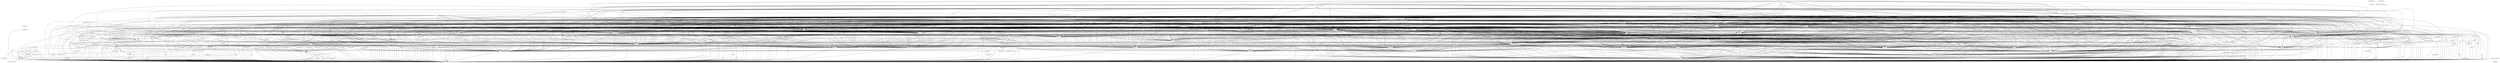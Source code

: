 digraph depends {
    node [shape=plaintext]
"alsa-utils-alsamixer" -> "libasound2";
"alsa-utils-alsamixer" -> "libc6";
"alsa-utils-alsamixer" -> "libformw5";
"alsa-utils-alsamixer" -> "libmenuw5";
"alsa-utils-alsamixer" -> "libncursesw5";
"alsa-utils-alsamixer" -> "libpanelw5";
"alsa-utils-alsamixer" -> "libtinfo5";
"angstrom-clearlooks-theme-enable" -> "gtk-theme-clearlooks";
"angstrom-feed-configs" -> "opkg" [style=dotted];
"angstrom-gdm-autologin-hack" -> "gdm";
"angstrom-gdm-xfce-hack" -> "gdm";
"angstrom-gnome-icon-theme-enable" -> "gnome-icon-theme";
"angstrom-packagegroup-boot" -> "angstrom-version";
"angstrom-packagegroup-boot" -> "packagegroup-boot";
"avahi-daemon" -> "base-passwd";
"avahi-daemon" -> "libavahi-common3";
"avahi-daemon" -> "libavahi-core7";
"avahi-daemon" -> "libc6";
"avahi-daemon" -> "libcap2";
"avahi-daemon" -> "libdaemon0";
"avahi-daemon" -> "libdbus-1-3";
"avahi-daemon" -> "libexpat1";
"avahi-daemon" -> "libnss-mdns" [style=dotted];
"avahi-daemon" -> "shadow";
"avahi-utils" -> "libavahi-client3";
"avahi-utils" -> "libavahi-common3";
"avahi-utils" -> "libc6";
"bash" -> "libc6";
"bash" -> "libtinfo5";
"bash" -> "opkg";
"bluez4" -> "libc6";
"bluez4" -> "libdbus-1-3";
"bluez4" -> "libglib-2.0-0";
"bluez4" -> "libreadline6";
"bluez4" -> "libudev1";
"bluez4" -> "libusb-0.1-4";
"bluez4" -> "libusb-1.0-0";
"busybox" -> "busybox-syslog" [style=dotted];
"busybox" -> "busybox-udhcpc" [style=dotted];
"busybox" -> "libc6";
"busybox" -> "opkg";
"busybox" -> "update-rc.d" [style=dotted];
"busybox-syslog" -> "opkg";
"consolekit" -> "base-files";
"consolekit" -> "libc6";
"consolekit" -> "libdbus-1-3";
"consolekit" -> "libdbus-glib-1-2";
"consolekit" -> "libglib-2.0-0";
"consolekit" -> "libx11-6";
"consolekit" -> "libz1";
"consolekit" -> "polkit";
"cpufreq-tweaks" -> "cpufrequtils";
"cpufrequtils" -> "libc6";
"dbus-1" -> "base-passwd";
"dbus-1" -> "libc6";
"dbus-1" -> "libdbus-1-3";
"dbus-1" -> "libexpat1";
"dbus-1" -> "libx11-6";
"dbus-1" -> "shadow";
"dbus-1" -> "update-rc.d" [style=dotted];
"desktop-file-utils" -> "libc6";
"desktop-file-utils" -> "libglib-2.0-0";
"dhcp-client" -> "bash";
"dhcp-client" -> "libc6";
"dhcp-client" -> "libcrypto1.0.0";
"e2fsprogs-e2fsck" -> "libblkid1";
"e2fsprogs-e2fsck" -> "libc6";
"e2fsprogs-e2fsck" -> "libcom-err2";
"e2fsprogs-e2fsck" -> "libe2p2";
"e2fsprogs-e2fsck" -> "libext2fs2";
"e2fsprogs-e2fsck" -> "libuuid1";
"eglibc-gconv-iso8859-1" -> "eglibc-gconv";
"eglibc-gconv-iso8859-1" -> "libc6";
"eject" -> "libc6";
"eject" -> "opkg";
"exo" -> "gdk-pixbuf";
"exo" -> "harfbuzz";
"exo" -> "hicolor-icon-theme";
"exo" -> "libatk-1.0-0";
"exo" -> "libc6";
"exo" -> "libcairo2";
"exo" -> "libexpat1";
"exo" -> "libffi6";
"exo" -> "libfontconfig1";
"exo" -> "libfreetype6";
"exo" -> "libglib-2.0-0";
"exo" -> "libgtk-2.0";
"exo" -> "libice6";
"exo" -> "libpixman-1-0";
"exo" -> "libpng16-16";
"exo" -> "libsm6";
"exo" -> "libuuid1";
"exo" -> "libx11-6";
"exo" -> "libxau6";
"exo" -> "libxcb-render0";
"exo" -> "libxcb-shm0";
"exo" -> "libxcb1";
"exo" -> "libxdmcp6";
"exo" -> "libxext6";
"exo" -> "libxfce4ui";
"exo" -> "libxfce4util";
"exo" -> "libxrender1";
"exo" -> "libz1";
"exo" -> "pango";
"file" -> "libc6";
"file" -> "libz1";
"fixmac" -> "ranpwd";
"font-util" -> "encodings";
"font-util" -> "libc6";
"font-util" -> "mkfontdir";
"font-util" -> "mkfontscale";
"fontconfig-utils" -> "libc6";
"fontconfig-utils" -> "libfontconfig1";
"gconf" -> "dbus-x11";
"gconf" -> "libc6";
"gconf" -> "libdbus-1-3";
"gconf" -> "libdbus-glib-1-2";
"gconf" -> "libffi6";
"gconf" -> "libglib-2.0-0";
"gconf" -> "libxml2";
"gconf" -> "libz1";
"gdk-pixbuf" -> "libc6";
"gdk-pixbuf" -> "libffi6";
"gdk-pixbuf" -> "libglib-2.0-0";
"gdk-pixbuf" -> "libpng16-16";
"gdk-pixbuf" -> "libz1";
"gdk-pixbuf-loader-gif" -> "gdk-pixbuf";
"gdk-pixbuf-loader-gif" -> "libc6";
"gdk-pixbuf-loader-gif" -> "libffi6";
"gdk-pixbuf-loader-gif" -> "libglib-2.0-0";
"gdk-pixbuf-loader-gif" -> "libpng16-16";
"gdk-pixbuf-loader-gif" -> "libz1";
"gdk-pixbuf-loader-jpeg" -> "gdk-pixbuf";
"gdk-pixbuf-loader-jpeg" -> "libc6";
"gdk-pixbuf-loader-jpeg" -> "libffi6";
"gdk-pixbuf-loader-jpeg" -> "libglib-2.0-0";
"gdk-pixbuf-loader-jpeg" -> "libjpeg8";
"gdk-pixbuf-loader-jpeg" -> "libpng16-16";
"gdk-pixbuf-loader-jpeg" -> "libz1";
"gdk-pixbuf-loader-png" -> "gdk-pixbuf";
"gdk-pixbuf-loader-png" -> "libc6";
"gdk-pixbuf-loader-png" -> "libffi6";
"gdk-pixbuf-loader-png" -> "libglib-2.0-0";
"gdk-pixbuf-loader-png" -> "libpng16-16";
"gdk-pixbuf-loader-png" -> "libz1";
"gdk-pixbuf-loader-xpm" -> "gdk-pixbuf";
"gdk-pixbuf-loader-xpm" -> "libc6";
"gdk-pixbuf-loader-xpm" -> "libffi6";
"gdk-pixbuf-loader-xpm" -> "libglib-2.0-0";
"gdk-pixbuf-loader-xpm" -> "libpng16-16";
"gdk-pixbuf-loader-xpm" -> "libz1";
"gdm" -> "base-passwd";
"gdm" -> "consolekit" [style=dotted];
"gdm" -> "dbus-x11";
"gdm" -> "desktop-file-utils" [style=dotted];
"gdm" -> "gconf";
"gdm" -> "gdk-pixbuf";
"gdm" -> "gnome-session" [style=dotted];
"gdm" -> "grep";
"gdm" -> "hicolor-icon-theme";
"gdm" -> "libc6";
"gdm" -> "libcairo2";
"gdm" -> "libcanberra";
"gdm" -> "libcanberra-gtk2";
"gdm" -> "libdbus-1-3";
"gdm" -> "libdbus-glib-1-2";
"gdm" -> "libfontconfig1";
"gdm" -> "libglib-2.0-0";
"gdm" -> "libglib-2.0-utils" [style=dotted];
"gdm" -> "libgtk-2.0";
"gdm" -> "libpam";
"gdm" -> "libpolkit-gtk-1-0" [style=dotted];
"gdm" -> "libwrap0";
"gdm" -> "libx11-6";
"gdm" -> "libxau6";
"gdm" -> "libxdmcp6";
"gdm" -> "libxklavier16";
"gdm" -> "metacity" [style=dotted];
"gdm" -> "openssh-misc" [style=dotted];
"gdm" -> "pango";
"gdm" -> "shadow";
"gdm" -> "update-rc.d" [style=dotted];
"gdm" -> "upower";
"glib-networking" -> "libc6";
"glib-networking" -> "libcap2";
"glib-networking" -> "libffi6";
"glib-networking" -> "libgcrypt11";
"glib-networking" -> "libglib-2.0-0";
"glib-networking" -> "libgnutls26";
"glib-networking" -> "libgpg-error0";
"glib-networking" -> "libtasn1-6";
"glib-networking" -> "libz1";
"gnome-bluetooth" -> "gconf";
"gnome-bluetooth" -> "gdk-pixbuf";
"gnome-bluetooth" -> "harfbuzz";
"gnome-bluetooth" -> "hicolor-icon-theme";
"gnome-bluetooth" -> "libatk-1.0-0";
"gnome-bluetooth" -> "libc6";
"gnome-bluetooth" -> "libcairo2";
"gnome-bluetooth" -> "libdbus-1-3";
"gnome-bluetooth" -> "libdbus-glib-1-2";
"gnome-bluetooth" -> "libexpat1";
"gnome-bluetooth" -> "libffi6";
"gnome-bluetooth" -> "libfontconfig1";
"gnome-bluetooth" -> "libfreetype6";
"gnome-bluetooth" -> "libglib-2.0-0";
"gnome-bluetooth" -> "libgtk-2.0";
"gnome-bluetooth" -> "libnotify";
"gnome-bluetooth" -> "libpixman-1-0";
"gnome-bluetooth" -> "libpng16-16";
"gnome-bluetooth" -> "libunique-1.0-0";
"gnome-bluetooth" -> "libx11-6";
"gnome-bluetooth" -> "libxau6";
"gnome-bluetooth" -> "libxcb-render0";
"gnome-bluetooth" -> "libxcb-shm0";
"gnome-bluetooth" -> "libxcb1";
"gnome-bluetooth" -> "libxdmcp6";
"gnome-bluetooth" -> "libxext6";
"gnome-bluetooth" -> "libxrender1";
"gnome-bluetooth" -> "libz1";
"gnome-bluetooth" -> "obex-data-server" [style=dotted];
"gnome-bluetooth" -> "obexd" [style=dotted];
"gnome-bluetooth" -> "pango";
"gnome-disk-utility" -> "gdk-pixbuf";
"gnome-disk-utility" -> "harfbuzz";
"gnome-disk-utility" -> "hicolor-icon-theme";
"gnome-disk-utility" -> "libatasmart4";
"gnome-disk-utility" -> "libatk-1.0-0";
"gnome-disk-utility" -> "libavahi-client3";
"gnome-disk-utility" -> "libavahi-common3";
"gnome-disk-utility" -> "libavahi-glib1";
"gnome-disk-utility" -> "libavahi-ui0";
"gnome-disk-utility" -> "libc6";
"gnome-disk-utility" -> "libcairo2";
"gnome-disk-utility" -> "libcap2";
"gnome-disk-utility" -> "libdbus-1-3";
"gnome-disk-utility" -> "libdbus-glib-1-2";
"gnome-disk-utility" -> "libexpat1";
"gnome-disk-utility" -> "libffi6";
"gnome-disk-utility" -> "libfontconfig1";
"gnome-disk-utility" -> "libfreetype6";
"gnome-disk-utility" -> "libgcrypt11";
"gnome-disk-utility" -> "libglib-2.0-0";
"gnome-disk-utility" -> "libgnome-keyring0";
"gnome-disk-utility" -> "libgpg-error0";
"gnome-disk-utility" -> "libgtk-2.0";
"gnome-disk-utility" -> "libnotify";
"gnome-disk-utility" -> "libpixman-1-0";
"gnome-disk-utility" -> "libpng16-16";
"gnome-disk-utility" -> "libudev1";
"gnome-disk-utility" -> "libunique-1.0-0";
"gnome-disk-utility" -> "libx11-6";
"gnome-disk-utility" -> "libxau6";
"gnome-disk-utility" -> "libxcb-render0";
"gnome-disk-utility" -> "libxcb-shm0";
"gnome-disk-utility" -> "libxcb1";
"gnome-disk-utility" -> "libxdmcp6";
"gnome-disk-utility" -> "libxext6";
"gnome-disk-utility" -> "libxrender1";
"gnome-disk-utility" -> "libz1";
"gnome-disk-utility" -> "pango";
"gnome-icon-theme" -> "hicolor-icon-theme";
"gnome-icon-theme" -> "librsvg-2-gtk" [style=dotted];
"gnome-keyring" -> "gdk-pixbuf";
"gnome-keyring" -> "harfbuzz";
"gnome-keyring" -> "libatk-1.0-0";
"gnome-keyring" -> "libc6";
"gnome-keyring" -> "libcairo2";
"gnome-keyring" -> "libcap2";
"gnome-keyring" -> "libdbus-1-3";
"gnome-keyring" -> "libexpat1";
"gnome-keyring" -> "libffi6";
"gnome-keyring" -> "libfontconfig1";
"gnome-keyring" -> "libfreetype6";
"gnome-keyring" -> "libgcrypt11";
"gnome-keyring" -> "libglib-2.0-0";
"gnome-keyring" -> "libglib-2.0-utils";
"gnome-keyring" -> "libgnome-keyring0";
"gnome-keyring" -> "libgpg-error0";
"gnome-keyring" -> "libgtk-2.0";
"gnome-keyring" -> "libpixman-1-0";
"gnome-keyring" -> "libpng16-16";
"gnome-keyring" -> "libx11-6";
"gnome-keyring" -> "libxau6";
"gnome-keyring" -> "libxcb-render0";
"gnome-keyring" -> "libxcb-shm0";
"gnome-keyring" -> "libxcb1";
"gnome-keyring" -> "libxdmcp6";
"gnome-keyring" -> "libxext6";
"gnome-keyring" -> "libxrender1";
"gnome-keyring" -> "libz1";
"gnome-keyring" -> "pango";
"gnome-session" -> "gconf";
"gnome-session" -> "gdk-pixbuf";
"gnome-session" -> "hicolor-icon-theme";
"gnome-session" -> "libc6";
"gnome-session" -> "libdbus-1-3";
"gnome-session" -> "libdbus-glib-1-2";
"gnome-session" -> "libglib-2.0-0";
"gnome-session" -> "libgtk-2.0";
"gnome-session" -> "libice6";
"gnome-session" -> "libsm6";
"gnome-session" -> "libx11-6";
"gnome-session" -> "libxau6";
"gnome-session" -> "libxext6";
"gnome-session" -> "libxrender1";
"gnome-session" -> "libxtst6";
"gnome-session" -> "pam-plugin-ck-connector" [style=dotted];
"gnome-session" -> "upower";
"grep" -> "libc6";
"grep" -> "opkg";
"gsettings-desktop-schemas" -> "libglib-2.0-utils";
"gtk-engine-clearlooks" -> "gdk-pixbuf";
"gtk-engine-clearlooks" -> "harfbuzz";
"gtk-engine-clearlooks" -> "libatk-1.0-0";
"gtk-engine-clearlooks" -> "libc6";
"gtk-engine-clearlooks" -> "libcairo2";
"gtk-engine-clearlooks" -> "libexpat1";
"gtk-engine-clearlooks" -> "libffi6";
"gtk-engine-clearlooks" -> "libfontconfig1";
"gtk-engine-clearlooks" -> "libfreetype6";
"gtk-engine-clearlooks" -> "libglib-2.0-0";
"gtk-engine-clearlooks" -> "libgtk-2.0";
"gtk-engine-clearlooks" -> "libpixman-1-0";
"gtk-engine-clearlooks" -> "libpng16-16";
"gtk-engine-clearlooks" -> "libx11-6";
"gtk-engine-clearlooks" -> "libxau6";
"gtk-engine-clearlooks" -> "libxcb-render0";
"gtk-engine-clearlooks" -> "libxcb-shm0";
"gtk-engine-clearlooks" -> "libxcb1";
"gtk-engine-clearlooks" -> "libxdmcp6";
"gtk-engine-clearlooks" -> "libxext6";
"gtk-engine-clearlooks" -> "libxrender1";
"gtk-engine-clearlooks" -> "libz1";
"gtk-engine-clearlooks" -> "pango";
"gtk-theme-clearlooks" -> "gtk-engine-clearlooks";
"gtk-xfce-engine" -> "gdk-pixbuf";
"gtk-xfce-engine" -> "gtk-xfce-engine-themes";
"gtk-xfce-engine" -> "harfbuzz";
"gtk-xfce-engine" -> "libatk-1.0-0";
"gtk-xfce-engine" -> "libc6";
"gtk-xfce-engine" -> "libcairo2";
"gtk-xfce-engine" -> "libexpat1";
"gtk-xfce-engine" -> "libffi6";
"gtk-xfce-engine" -> "libfontconfig1";
"gtk-xfce-engine" -> "libfreetype6";
"gtk-xfce-engine" -> "libglib-2.0-0";
"gtk-xfce-engine" -> "libgtk-2.0";
"gtk-xfce-engine" -> "libpixman-1-0";
"gtk-xfce-engine" -> "libpng16-16";
"gtk-xfce-engine" -> "libx11-6";
"gtk-xfce-engine" -> "libxau6";
"gtk-xfce-engine" -> "libxcb-render0";
"gtk-xfce-engine" -> "libxcb-shm0";
"gtk-xfce-engine" -> "libxcb1";
"gtk-xfce-engine" -> "libxdmcp6";
"gtk-xfce-engine" -> "libxext6";
"gtk-xfce-engine" -> "libxrender1";
"gtk-xfce-engine" -> "libz1";
"gtk-xfce-engine" -> "pango";
"gummiboot" -> "libblkid1";
"gummiboot" -> "libc6";
"gvfs" -> "gvfs-gdu-volume-monitor";
"gvfs" -> "libavahi-client3";
"gvfs" -> "libavahi-common3";
"gvfs" -> "libavahi-glib1";
"gvfs" -> "libc6";
"gvfs" -> "libdbus-1-3";
"gvfs" -> "libffi6";
"gvfs" -> "libgcrypt11";
"gvfs" -> "libglib-2.0-0";
"gvfs" -> "libgnome-keyring0";
"gvfs" -> "libgphoto2-2";
"gvfs" -> "libgphoto2-port0";
"gvfs" -> "libgudev-1.0-0";
"gvfs" -> "libsmbclient0";
"gvfs" -> "libsoup-2.4";
"gvfs" -> "libudev1";
"gvfs" -> "libxml2";
"gvfs" -> "libz1";
"gvfs-gdu-volume-monitor" -> "gnome-disk-utility";
"gvfs-gdu-volume-monitor" -> "gvfs";
"gvfs-gdu-volume-monitor" -> "libc6";
"gvfs-gdu-volume-monitor" -> "libdbus-1-3";
"gvfs-gdu-volume-monitor" -> "libglib-2.0-0";
"gvfs-gdu-volume-monitor" -> "libgudev-1.0-0";
"gvfsd-trash" -> "gvfs";
"gvfsd-trash" -> "libc6";
"gvfsd-trash" -> "libdbus-1-3";
"gvfsd-trash" -> "libglib-2.0-0";
"harfbuzz" -> "libc6";
"harfbuzz" -> "libcairo2";
"harfbuzz" -> "libffi6";
"harfbuzz" -> "libfreetype6";
"harfbuzz" -> "libglib-2.0-0";
"htop" -> "libc6";
"htop" -> "libncurses5";
"htop" -> "libtinfo5";
"htop" -> "ncurses-terminfo";
"iceauth" -> "libc6";
"iceauth" -> "libice6";
"imagemagick" -> "harfbuzz";
"imagemagick" -> "lcms";
"imagemagick" -> "libbz2-0";
"imagemagick" -> "libc6";
"imagemagick" -> "libcairo2";
"imagemagick" -> "libexpat1";
"imagemagick" -> "libffi6";
"imagemagick" -> "libfftw";
"imagemagick" -> "libfontconfig1";
"imagemagick" -> "libfreetype6";
"imagemagick" -> "libgcc1";
"imagemagick" -> "libglib-2.0-0";
"imagemagick" -> "libjpeg8";
"imagemagick" -> "liblzma5";
"imagemagick" -> "libpixman-1-0";
"imagemagick" -> "libpng16-16";
"imagemagick" -> "libstdc++6";
"imagemagick" -> "libtiff5";
"imagemagick" -> "libx11-6";
"imagemagick" -> "libxau6";
"imagemagick" -> "libxcb-render0";
"imagemagick" -> "libxcb-shm0";
"imagemagick" -> "libxcb1";
"imagemagick" -> "libxdmcp6";
"imagemagick" -> "libxext6";
"imagemagick" -> "libxrender1";
"imagemagick" -> "libz1";
"imagemagick" -> "pango";
"iptables" -> "kernel-module-ip-tables" [style=dotted];
"iptables" -> "kernel-module-ipt-masquerade" [style=dotted];
"iptables" -> "kernel-module-iptable-filter" [style=dotted];
"iptables" -> "kernel-module-iptable-nat" [style=dotted];
"iptables" -> "kernel-module-nf-conntrack" [style=dotted];
"iptables" -> "kernel-module-nf-conntrack-ipv4" [style=dotted];
"iptables" -> "kernel-module-nf-defrag-ipv4" [style=dotted];
"iptables" -> "kernel-module-nf-nat" [style=dotted];
"iptables" -> "kernel-module-x-tables" [style=dotted];
"iptables" -> "libc6";
"iso-codes-locale-en" -> "virtual-locale-en" [style=dotted];
"iw" -> "libc6";
"iw" -> "libnl-3-200";
"iw" -> "libnl-3-genl";
"kernel" -> "kernel-3.13.2";
"kernel-3.13.2" -> "kernel-image-3.13.2";
"kernel-image-3.13.2" -> "kernel-devicetree";
"kernel-image-3.13.2" -> "kernel-devicetree-overlays" [style=dotted];
"kernel-module-ipt-masquerade" -> "kernel-3.13.2";
"kernel-module-ipt-masquerade" -> "kernel-module-nf-conntrack";
"kernel-module-ipt-masquerade" -> "kernel-module-nf-nat";
"kernel-module-iptable-nat" -> "kernel-3.13.2";
"kernel-module-iptable-nat" -> "kernel-module-nf-conntrack";
"kernel-module-iptable-nat" -> "kernel-module-nf-nat";
"kernel-module-iptable-nat" -> "kernel-module-nf-nat-ipv4";
"kernel-module-nf-conntrack" -> "kernel-3.13.2";
"kernel-module-nf-conntrack-ipv4" -> "kernel-3.13.2";
"kernel-module-nf-conntrack-ipv4" -> "kernel-module-nf-conntrack";
"kernel-module-nf-conntrack-ipv4" -> "kernel-module-nf-defrag-ipv4";
"kernel-module-nf-defrag-ipv4" -> "kernel-3.13.2";
"kernel-module-nf-nat" -> "kernel-3.13.2";
"kernel-module-nf-nat" -> "kernel-module-nf-conntrack";
"kernel-module-nf-nat-ipv4" -> "kernel-3.13.2";
"kernel-module-nf-nat-ipv4" -> "kernel-module-nf-conntrack";
"kernel-module-nf-nat-ipv4" -> "kernel-module-nf-nat";
"kmod" -> "libc6";
"kmod" -> "libkmod2";
"kmod" -> "opkg";
"lcms" -> "libc6";
"lcms" -> "libjpeg8";
"lcms" -> "libtiff5";
"libacl1" -> "libattr1";
"libacl1" -> "libc6";
"libasound2" -> "alsa-conf-base";
"libasound2" -> "libc6";
"libatasmart4" -> "libc6";
"libatasmart4" -> "libudev1";
"libatk-1.0-0" -> "libc6";
"libatk-1.0-0" -> "libffi6";
"libatk-1.0-0" -> "libglib-2.0-0";
"libattr1" -> "libc6";
"libavahi-client3" -> "libavahi-common3";
"libavahi-client3" -> "libc6";
"libavahi-client3" -> "libdbus-1-3";
"libavahi-common3" -> "libc6";
"libavahi-core7" -> "libavahi-common3";
"libavahi-core7" -> "libc6";
"libavahi-glib1" -> "libavahi-common3";
"libavahi-glib1" -> "libc6";
"libavahi-glib1" -> "libglib-2.0-0";
"libavahi-ui0" -> "gdk-pixbuf";
"libavahi-ui0" -> "harfbuzz";
"libavahi-ui0" -> "libatk-1.0-0";
"libavahi-ui0" -> "libavahi-client3";
"libavahi-ui0" -> "libavahi-common3";
"libavahi-ui0" -> "libavahi-glib1";
"libavahi-ui0" -> "libc6";
"libavahi-ui0" -> "libcairo2";
"libavahi-ui0" -> "libdbus-1-3";
"libavahi-ui0" -> "libexpat1";
"libavahi-ui0" -> "libffi6";
"libavahi-ui0" -> "libfontconfig1";
"libavahi-ui0" -> "libfreetype6";
"libavahi-ui0" -> "libglib-2.0-0";
"libavahi-ui0" -> "libgtk-2.0";
"libavahi-ui0" -> "libnss-mdns" [style=dotted];
"libavahi-ui0" -> "libpixman-1-0";
"libavahi-ui0" -> "libpng16-16";
"libavahi-ui0" -> "libx11-6";
"libavahi-ui0" -> "libxau6";
"libavahi-ui0" -> "libxcb-render0";
"libavahi-ui0" -> "libxcb-shm0";
"libavahi-ui0" -> "libxcb1";
"libavahi-ui0" -> "libxdmcp6";
"libavahi-ui0" -> "libxext6";
"libavahi-ui0" -> "libxrender1";
"libavahi-ui0" -> "libz1";
"libavahi-ui0" -> "pango";
"libavahi-ui0" -> "update-rc.d" [style=dotted];
"libblkid1" -> "libc6";
"libblkid1" -> "libuuid1";
"libbz2-0" -> "libc6";
"libcairo2" -> "libc6";
"libcairo2" -> "libexpat1";
"libcairo2" -> "libfontconfig1";
"libcairo2" -> "libfreetype6";
"libcairo2" -> "libpixman-1-0";
"libcairo2" -> "libpng16-16";
"libcairo2" -> "libx11-6";
"libcairo2" -> "libxau6";
"libcairo2" -> "libxcb-render0";
"libcairo2" -> "libxcb-shm0";
"libcairo2" -> "libxcb1";
"libcairo2" -> "libxdmcp6";
"libcairo2" -> "libxext6";
"libcairo2" -> "libxrender1";
"libcairo2" -> "libz1";
"libcanberra" -> "libc6";
"libcanberra" -> "libltdl7";
"libcanberra" -> "libogg0";
"libcanberra" -> "libudev1";
"libcanberra" -> "libvorbis";
"libcanberra-alsa" -> "libasound2";
"libcanberra-alsa" -> "libc6";
"libcanberra-alsa" -> "libcanberra";
"libcanberra-alsa" -> "libltdl7";
"libcanberra-alsa" -> "libogg0";
"libcanberra-alsa" -> "libvorbis";
"libcanberra-gtk2" -> "gdk-pixbuf";
"libcanberra-gtk2" -> "harfbuzz";
"libcanberra-gtk2" -> "libatk-1.0-0";
"libcanberra-gtk2" -> "libc6";
"libcanberra-gtk2" -> "libcairo2";
"libcanberra-gtk2" -> "libcanberra";
"libcanberra-gtk2" -> "libexpat1";
"libcanberra-gtk2" -> "libffi6";
"libcanberra-gtk2" -> "libfontconfig1";
"libcanberra-gtk2" -> "libfreetype6";
"libcanberra-gtk2" -> "libglib-2.0-0";
"libcanberra-gtk2" -> "libgtk-2.0";
"libcanberra-gtk2" -> "libltdl7";
"libcanberra-gtk2" -> "libogg0";
"libcanberra-gtk2" -> "libpixman-1-0";
"libcanberra-gtk2" -> "libpng16-16";
"libcanberra-gtk2" -> "libvorbis";
"libcanberra-gtk2" -> "libx11-6";
"libcanberra-gtk2" -> "libxau6";
"libcanberra-gtk2" -> "libxcb-render0";
"libcanberra-gtk2" -> "libxcb-shm0";
"libcanberra-gtk2" -> "libxcb1";
"libcanberra-gtk2" -> "libxdmcp6";
"libcanberra-gtk2" -> "libxext6";
"libcanberra-gtk2" -> "libxrender1";
"libcanberra-gtk2" -> "libz1";
"libcanberra-gtk2" -> "pango";
"libcanberra-pulse" -> "libc6";
"libcanberra-pulse" -> "libcanberra";
"libcanberra-pulse" -> "libcap2";
"libcanberra-pulse" -> "libdbus-1-3";
"libcanberra-pulse" -> "libice6";
"libcanberra-pulse" -> "libjson0";
"libcanberra-pulse" -> "libltdl7";
"libcanberra-pulse" -> "libogg0";
"libcanberra-pulse" -> "libpulse0";
"libcanberra-pulse" -> "libpulsecommon";
"libcanberra-pulse" -> "libsm6";
"libcanberra-pulse" -> "libsndfile1";
"libcanberra-pulse" -> "libuuid1";
"libcanberra-pulse" -> "libvorbis";
"libcanberra-pulse" -> "libx11-6";
"libcanberra-pulse" -> "libx11-xcb1";
"libcanberra-pulse" -> "libxau6";
"libcanberra-pulse" -> "libxcb1";
"libcanberra-pulse" -> "libxdmcp6";
"libcanberra-pulse" -> "libxext6";
"libcanberra-pulse" -> "libxi6";
"libcanberra-pulse" -> "libxtst6";
"libcap2" -> "libc6";
"libcom-err2" -> "libc6";
"libcroco" -> "libc6";
"libcroco" -> "libglib-2.0-0";
"libcroco" -> "libxml2";
"libcroco" -> "libz1";
"libcrypto1.0.0" -> "libc6";
"libcrypto1.0.0" -> "openssl-conf" [style=dotted];
"libdaemon0" -> "libc6";
"libdbus-1-3" -> "dbus-1" [style=dotted];
"libdbus-1-3" -> "libc6";
"libdbus-glib-1-2" -> "libc6";
"libdbus-glib-1-2" -> "libdbus-1-3";
"libdbus-glib-1-2" -> "libffi6";
"libdbus-glib-1-2" -> "libglib-2.0-0";
"libdbus-glib-1-2" -> "libz1";
"libdrm-radeon1" -> "libc6";
"libdrm-radeon1" -> "libdrm2";
"libdrm2" -> "libc6";
"libe2p2" -> "libc6";
"liberation-fonts" -> "fontconfig-utils";
"libexif12" -> "libc6";
"libexpat1" -> "libc6";
"libext2fs2" -> "libblkid1";
"libext2fs2" -> "libc6";
"libext2fs2" -> "libcom-err2";
"libffi6" -> "libc6";
"libfftw" -> "libc6";
"libfontconfig1" -> "libc6";
"libfontconfig1" -> "libexpat1";
"libfontconfig1" -> "libfreetype6";
"libfontenc1" -> "libc6";
"libfontenc1" -> "libz1";
"libformw5" -> "libc6";
"libformw5" -> "libncursesw5";
"libformw5" -> "libtinfo5";
"libfreetype6" -> "libc6";
"libgarcon-1-0" -> "libc6";
"libgarcon-1-0" -> "libffi6";
"libgarcon-1-0" -> "libglib-2.0-0";
"libgarcon-1-0" -> "libxfce4util";
"libgarcon-1-0" -> "libz1";
"libgcc1" -> "libc6";
"libgcrypt11" -> "libc6";
"libgcrypt11" -> "libcap2";
"libgcrypt11" -> "libgpg-error0";
"libglib-2.0-0" -> "libc6";
"libglib-2.0-0" -> "libffi6";
"libglib-2.0-0" -> "libz1";
"libglib-2.0-utils" -> "libc6";
"libglib-2.0-utils" -> "libglib-2.0-0";
"libgnome-keyring0" -> "libc6";
"libgnome-keyring0" -> "libcap2";
"libgnome-keyring0" -> "libdbus-1-3";
"libgnome-keyring0" -> "libgcrypt11";
"libgnome-keyring0" -> "libglib-2.0-0";
"libgnome-keyring0" -> "libgpg-error0";
"libgnutls26" -> "libc6";
"libgnutls26" -> "libcap2";
"libgnutls26" -> "libgcrypt11";
"libgnutls26" -> "libgpg-error0";
"libgnutls26" -> "libtasn1-6";
"libgnutls26" -> "libz1";
"libgpg-error0" -> "libc6";
"libgphoto2-2" -> "libc6";
"libgphoto2-2" -> "libexif12";
"libgphoto2-2" -> "libgphoto2-camlibs" [style=dotted];
"libgphoto2-2" -> "libgphoto2-port0";
"libgphoto2-2" -> "libltdl7";
"libgphoto2-camlibs" -> "libc6";
"libgphoto2-camlibs" -> "libexif12";
"libgphoto2-camlibs" -> "libgphoto2-2";
"libgphoto2-camlibs" -> "libgphoto2-port0";
"libgphoto2-camlibs" -> "libjpeg8";
"libgphoto2-camlibs" -> "libltdl7";
"libgphoto2-camlibs" -> "libusb-0.1-4";
"libgphoto2-camlibs" -> "libusb-1.0-0";
"libgphoto2-port0" -> "libc6";
"libgphoto2-port0" -> "libltdl7";
"libgtk-2.0" -> "gdk-pixbuf";
"libgtk-2.0" -> "gdk-pixbuf-loader-gif" [style=dotted];
"libgtk-2.0" -> "gdk-pixbuf-loader-jpeg" [style=dotted];
"libgtk-2.0" -> "gdk-pixbuf-loader-png" [style=dotted];
"libgtk-2.0" -> "gdk-pixbuf-loader-xpm" [style=dotted];
"libgtk-2.0" -> "glibc-gconv-iso8859-1" [style=dotted];
"libgtk-2.0" -> "harfbuzz";
"libgtk-2.0" -> "libatk-1.0-0";
"libgtk-2.0" -> "libc6";
"libgtk-2.0" -> "libcairo2";
"libgtk-2.0" -> "liberation-fonts" [style=dotted];
"libgtk-2.0" -> "libexpat1";
"libgtk-2.0" -> "libffi6";
"libgtk-2.0" -> "libfontconfig1";
"libgtk-2.0" -> "libfreetype6";
"libgtk-2.0" -> "libglib-2.0-0";
"libgtk-2.0" -> "libpixman-1-0";
"libgtk-2.0" -> "libpng16-16";
"libgtk-2.0" -> "libx11-6";
"libgtk-2.0" -> "libxau6";
"libgtk-2.0" -> "libxcb-render0";
"libgtk-2.0" -> "libxcb-shm0";
"libgtk-2.0" -> "libxcb1";
"libgtk-2.0" -> "libxcomposite1";
"libgtk-2.0" -> "libxcursor1";
"libgtk-2.0" -> "libxdamage1";
"libgtk-2.0" -> "libxdmcp6";
"libgtk-2.0" -> "libxext6";
"libgtk-2.0" -> "libxfixes3";
"libgtk-2.0" -> "libxrandr2";
"libgtk-2.0" -> "libxrender1";
"libgtk-2.0" -> "libz1";
"libgtk-2.0" -> "opkg";
"libgtk-2.0" -> "pango";
"libgtk-2.0" -> "shared-mime-info" [style=dotted];
"libgtop-2.0-7" -> "libc6";
"libgtop-2.0-7" -> "libglib-2.0-0";
"libgtop-2.0-7" -> "libxau6";
"libgudev-1.0-0" -> "libc6";
"libgudev-1.0-0" -> "libffi6";
"libgudev-1.0-0" -> "libglib-2.0-0";
"libgudev-1.0-0" -> "libudev1";
"libgudev-1.0-0" -> "libz1";
"libical" -> "libc6";
"libice6" -> "libc6";
"libjpeg8" -> "libc6";
"libjson0" -> "libc6";
"libkmod2" -> "libc6";
"libllvm3.3-llvm-3.3" -> "libc6";
"libllvm3.3-llvm-3.3" -> "libgcc1";
"libllvm3.3-llvm-3.3" -> "libstdc++6";
"libllvm3.3-llvm-3.3" -> "libz1";
"libllvm3.3-llvm-3.3" -> "llvm3.3";
"libllvm3.3-lto" -> "libc6";
"libllvm3.3-lto" -> "libllvm3.3-llvm-3.3";
"libllvm3.3-lto" -> "libstdc++6";
"libllvm3.3-lto" -> "llvm3.3";
"libllvm3.3-profile-rt" -> "libc6";
"libllvm3.3-profile-rt" -> "llvm3.3";
"libltdl7" -> "libc6";
"liblzma5" -> "libc6";
"libmenuw5" -> "libc6";
"libmenuw5" -> "libncursesw5";
"libmenuw5" -> "libtinfo5";
"libmount1" -> "libblkid1";
"libmount1" -> "libc6";
"libmount1" -> "libuuid1";
"libmozjs" -> "libc6";
"libmozjs" -> "libstdc++6";
"libmozjs" -> "libz1";
"libmozjs" -> "nspr";
"libncurses5" -> "libc6";
"libncurses5" -> "libtinfo5";
"libncursesw5" -> "libc6";
"libncursesw5" -> "libtinfo5";
"libnl-3-200" -> "libc6";
"libnl-3-cli" -> "libc6";
"libnl-3-cli" -> "libnl-3-200";
"libnl-3-cli" -> "libnl-3-genl";
"libnl-3-cli" -> "libnl-nf-3-200";
"libnl-3-cli" -> "libnl-route-3-200";
"libnl-3-genl" -> "libc6";
"libnl-3-genl" -> "libnl-3-200";
"libnl-3-genl" -> "libnl-3-cli";
"libnl-nf-3-200" -> "libc6";
"libnl-nf-3-200" -> "libnl-3-200";
"libnl-nf-3-200" -> "libnl-route-3-200";
"libnl-route-3-200" -> "libc6";
"libnl-route-3-200" -> "libnl-3-200";
"libnm-glib-vpn1" -> "libc6";
"libnm-glib-vpn1" -> "libcap2";
"libnm-glib-vpn1" -> "libdbus-1-3";
"libnm-glib-vpn1" -> "libdbus-glib-1-2";
"libnm-glib-vpn1" -> "libffi6";
"libnm-glib-vpn1" -> "libgcrypt11";
"libnm-glib-vpn1" -> "libglib-2.0-0";
"libnm-glib-vpn1" -> "libgnutls26";
"libnm-glib-vpn1" -> "libgpg-error0";
"libnm-glib-vpn1" -> "libnm-util2";
"libnm-glib-vpn1" -> "libtasn1-6";
"libnm-glib-vpn1" -> "libuuid1";
"libnm-glib-vpn1" -> "libz1";
"libnm-glib4" -> "libc6";
"libnm-glib4" -> "libcap2";
"libnm-glib4" -> "libdbus-1-3";
"libnm-glib4" -> "libdbus-glib-1-2";
"libnm-glib4" -> "libffi6";
"libnm-glib4" -> "libgcrypt11";
"libnm-glib4" -> "libglib-2.0-0";
"libnm-glib4" -> "libgnutls26";
"libnm-glib4" -> "libgpg-error0";
"libnm-glib4" -> "libgudev-1.0-0";
"libnm-glib4" -> "libnm-util2";
"libnm-glib4" -> "libtasn1-6";
"libnm-glib4" -> "libudev1";
"libnm-glib4" -> "libuuid1";
"libnm-glib4" -> "libz1";
"libnm-util2" -> "libc6";
"libnm-util2" -> "libcap2";
"libnm-util2" -> "libdbus-1-3";
"libnm-util2" -> "libdbus-glib-1-2";
"libnm-util2" -> "libffi6";
"libnm-util2" -> "libgcrypt11";
"libnm-util2" -> "libglib-2.0-0";
"libnm-util2" -> "libgnutls26";
"libnm-util2" -> "libgpg-error0";
"libnm-util2" -> "libtasn1-6";
"libnm-util2" -> "libuuid1";
"libnm-util2" -> "libz1";
"libnotify" -> "libc6";
"libnotify" -> "libdbus-1-3";
"libnotify" -> "libdbus-glib-1-2";
"libnotify" -> "libffi6";
"libnotify" -> "libglib-2.0-0";
"libnotify" -> "libgtk-2.0";
"libnotify" -> "libz1";
"libnss-mdns" -> "avahi-daemon";
"libnss-mdns" -> "libc6";
"libogg0" -> "libc6";
"libopenobex1" -> "libc6";
"libopenobex1" -> "libusb-0.1-4";
"libopenobex1" -> "libusb-1.0-0";
"libopkg1" -> "libc6";
"libpam" -> "libc6";
"libpam" -> "libpam-runtime" [style=dotted];
"libpam-runtime" -> "libpam";
"libpam-runtime" -> "pam-plugin-deny";
"libpam-runtime" -> "pam-plugin-permit";
"libpam-runtime" -> "pam-plugin-unix";
"libpam-runtime" -> "pam-plugin-warn";
"libpanelw5" -> "libc6";
"libpanelw5" -> "libncursesw5";
"libpanelw5" -> "libtinfo5";
"libpciaccess0" -> "libc6";
"libpixman-1-0" -> "libc6";
"libpng16-16" -> "libc6";
"libpng16-16" -> "libz1";
"libpolkit-gtk-1-0" -> "gdk-pixbuf";
"libpolkit-gtk-1-0" -> "harfbuzz";
"libpolkit-gtk-1-0" -> "libatk-1.0-0";
"libpolkit-gtk-1-0" -> "libc6";
"libpolkit-gtk-1-0" -> "libcairo2";
"libpolkit-gtk-1-0" -> "libexpat1";
"libpolkit-gtk-1-0" -> "libffi6";
"libpolkit-gtk-1-0" -> "libfontconfig1";
"libpolkit-gtk-1-0" -> "libfreetype6";
"libpolkit-gtk-1-0" -> "libglib-2.0-0";
"libpolkit-gtk-1-0" -> "libgtk-2.0";
"libpolkit-gtk-1-0" -> "libpixman-1-0";
"libpolkit-gtk-1-0" -> "libpng16-16";
"libpolkit-gtk-1-0" -> "libsystemd-login0";
"libpolkit-gtk-1-0" -> "libx11-6";
"libpolkit-gtk-1-0" -> "libxau6";
"libpolkit-gtk-1-0" -> "libxcb-render0";
"libpolkit-gtk-1-0" -> "libxcb-shm0";
"libpolkit-gtk-1-0" -> "libxcb1";
"libpolkit-gtk-1-0" -> "libxdmcp6";
"libpolkit-gtk-1-0" -> "libxext6";
"libpolkit-gtk-1-0" -> "libxrender1";
"libpolkit-gtk-1-0" -> "libz1";
"libpolkit-gtk-1-0" -> "pango";
"libpolkit-gtk-1-0" -> "polkit";
"libpulse0" -> "libc6";
"libpulse0" -> "libcap2";
"libpulse0" -> "libdbus-1-3";
"libpulse0" -> "libice6";
"libpulse0" -> "libjson0";
"libpulse0" -> "libpulsecommon";
"libpulse0" -> "libsm6";
"libpulse0" -> "libsndfile1";
"libpulse0" -> "libuuid1";
"libpulse0" -> "libx11-6";
"libpulse0" -> "libx11-xcb1";
"libpulse0" -> "libxau6";
"libpulse0" -> "libxcb1";
"libpulse0" -> "libxdmcp6";
"libpulse0" -> "libxext6";
"libpulse0" -> "libxi6";
"libpulse0" -> "libxtst6";
"libpulsecommon" -> "libc6";
"libpulsecommon" -> "libcap2";
"libpulsecommon" -> "libdbus-1-3";
"libpulsecommon" -> "libice6";
"libpulsecommon" -> "libsm6";
"libpulsecommon" -> "libsndfile1";
"libpulsecommon" -> "libuuid1";
"libpulsecommon" -> "libx11-6";
"libpulsecommon" -> "libx11-xcb1";
"libpulsecommon" -> "libxau6";
"libpulsecommon" -> "libxcb1";
"libpulsecommon" -> "libxdmcp6";
"libpulsecommon" -> "libxext6";
"libpulsecommon" -> "libxi6";
"libpulsecommon" -> "libxtst6";
"libreadline6" -> "libc6";
"libreadline6" -> "libtinfo5";
"librsvg-2-2" -> "gdk-pixbuf";
"librsvg-2-2" -> "harfbuzz";
"librsvg-2-2" -> "libc6";
"librsvg-2-2" -> "libcairo2";
"librsvg-2-2" -> "libcroco";
"librsvg-2-2" -> "libexpat1";
"librsvg-2-2" -> "libffi6";
"librsvg-2-2" -> "libfontconfig1";
"librsvg-2-2" -> "libfreetype6";
"librsvg-2-2" -> "libglib-2.0-0";
"librsvg-2-2" -> "libpixman-1-0";
"librsvg-2-2" -> "libpng16-16";
"librsvg-2-2" -> "libx11-6";
"librsvg-2-2" -> "libxau6";
"librsvg-2-2" -> "libxcb-render0";
"librsvg-2-2" -> "libxcb-shm0";
"librsvg-2-2" -> "libxcb1";
"librsvg-2-2" -> "libxdmcp6";
"librsvg-2-2" -> "libxext6";
"librsvg-2-2" -> "libxml2";
"librsvg-2-2" -> "libxrender1";
"librsvg-2-2" -> "libz1";
"librsvg-2-2" -> "pango";
"librsvg-2-gtk" -> "gdk-pixbuf";
"librsvg-2-gtk" -> "harfbuzz";
"librsvg-2-gtk" -> "libc6";
"librsvg-2-gtk" -> "libcairo2";
"librsvg-2-gtk" -> "libcroco";
"librsvg-2-gtk" -> "libexpat1";
"librsvg-2-gtk" -> "libffi6";
"librsvg-2-gtk" -> "libfontconfig1";
"librsvg-2-gtk" -> "libfreetype6";
"librsvg-2-gtk" -> "libglib-2.0-0";
"librsvg-2-gtk" -> "libpixman-1-0";
"librsvg-2-gtk" -> "libpng16-16";
"librsvg-2-gtk" -> "librsvg-2-2";
"librsvg-2-gtk" -> "libx11-6";
"librsvg-2-gtk" -> "libxau6";
"librsvg-2-gtk" -> "libxcb-render0";
"librsvg-2-gtk" -> "libxcb-shm0";
"librsvg-2-gtk" -> "libxcb1";
"librsvg-2-gtk" -> "libxdmcp6";
"librsvg-2-gtk" -> "libxext6";
"librsvg-2-gtk" -> "libxml2";
"librsvg-2-gtk" -> "libxrender1";
"librsvg-2-gtk" -> "libz1";
"librsvg-2-gtk" -> "pango";
"libsm6" -> "libc6";
"libsm6" -> "libice6";
"libsm6" -> "libuuid1";
"libsmbclient0" -> "libc6";
"libsmbclient0" -> "libtalloc2";
"libsmbclient0" -> "libtdb1";
"libsmbclient0" -> "libwbclient0";
"libsmbclient0" -> "libz1";
"libsndfile1" -> "libc6";
"libsoup-2.4" -> "glib-networking" [style=dotted];
"libsoup-2.4" -> "libc6";
"libsoup-2.4" -> "libffi6";
"libsoup-2.4" -> "libglib-2.0-0";
"libsoup-2.4" -> "libsqlite3-0";
"libsoup-2.4" -> "libxml2";
"libsoup-2.4" -> "libz1";
"libsqlite3-0" -> "libc6";
"libstartup-notification-1-0" -> "libc6";
"libstartup-notification-1-0" -> "libx11-6";
"libstartup-notification-1-0" -> "libx11-xcb1";
"libstartup-notification-1-0" -> "libxau6";
"libstartup-notification-1-0" -> "libxcb-util1";
"libstartup-notification-1-0" -> "libxcb1";
"libstartup-notification-1-0" -> "libxdmcp6";
"libstdc++6" -> "libc6";
"libstdc++6" -> "libgcc1";
"libsystemd-daemon0" -> "libc6";
"libsystemd-id128-0" -> "libc6";
"libsystemd-journal0" -> "libc6";
"libsystemd-journal0" -> "liblzma5";
"libsystemd-login0" -> "libc6";
"libtalloc2" -> "libc6";
"libtasn1-6" -> "libc6";
"libtdb1" -> "libc6";
"libtiff5" -> "libc6";
"libtiff5" -> "libjpeg8";
"libtiff5" -> "liblzma5";
"libtiff5" -> "libz1";
"libtinfo5" -> "libc6";
"libtinfo5" -> "ncurses-terminfo-base" [style=dotted];
"libudev1" -> "libc6";
"libunique-1.0-0" -> "gdk-pixbuf";
"libunique-1.0-0" -> "harfbuzz";
"libunique-1.0-0" -> "libatk-1.0-0";
"libunique-1.0-0" -> "libc6";
"libunique-1.0-0" -> "libcairo2";
"libunique-1.0-0" -> "libdbus-1-3";
"libunique-1.0-0" -> "libdbus-glib-1-2";
"libunique-1.0-0" -> "libexpat1";
"libunique-1.0-0" -> "libffi6";
"libunique-1.0-0" -> "libfontconfig1";
"libunique-1.0-0" -> "libfreetype6";
"libunique-1.0-0" -> "libglib-2.0-0";
"libunique-1.0-0" -> "libgtk-2.0";
"libunique-1.0-0" -> "libpixman-1-0";
"libunique-1.0-0" -> "libpng16-16";
"libunique-1.0-0" -> "libx11-6";
"libunique-1.0-0" -> "libxau6";
"libunique-1.0-0" -> "libxcb-render0";
"libunique-1.0-0" -> "libxcb-shm0";
"libunique-1.0-0" -> "libxcb1";
"libunique-1.0-0" -> "libxdmcp6";
"libunique-1.0-0" -> "libxext6";
"libunique-1.0-0" -> "libxrender1";
"libunique-1.0-0" -> "libz1";
"libunique-1.0-0" -> "pango";
"libusb-0.1-4" -> "libc6";
"libusb-0.1-4" -> "libusb-1.0-0";
"libusb-1.0-0" -> "libc6";
"libuuid1" -> "libc6";
"libvorbis" -> "libc6";
"libvorbis" -> "libogg0";
"libvte9" -> "gdk-pixbuf";
"libvte9" -> "harfbuzz";
"libvte9" -> "libatk-1.0-0";
"libvte9" -> "libc6";
"libvte9" -> "libcairo2";
"libvte9" -> "libexpat1";
"libvte9" -> "libffi6";
"libvte9" -> "libfontconfig1";
"libvte9" -> "libfreetype6";
"libvte9" -> "libglib-2.0-0";
"libvte9" -> "libgtk-2.0";
"libvte9" -> "libncurses5";
"libvte9" -> "libpixman-1-0";
"libvte9" -> "libpng16-16";
"libvte9" -> "libtinfo5";
"libvte9" -> "libx11-6";
"libvte9" -> "libxau6";
"libvte9" -> "libxcb-render0";
"libvte9" -> "libxcb-shm0";
"libvte9" -> "libxcb1";
"libvte9" -> "libxdmcp6";
"libvte9" -> "libxext6";
"libvte9" -> "libxrender1";
"libvte9" -> "libz1";
"libvte9" -> "pango";
"libvte9" -> "vte-termcap";
"libwbclient0" -> "libc6";
"libwnck" -> "gdk-pixbuf";
"libwnck" -> "harfbuzz";
"libwnck" -> "libatk-1.0-0";
"libwnck" -> "libc6";
"libwnck" -> "libcairo2";
"libwnck" -> "libexpat1";
"libwnck" -> "libffi6";
"libwnck" -> "libfontconfig1";
"libwnck" -> "libfreetype6";
"libwnck" -> "libglib-2.0-0";
"libwnck" -> "libgtk-2.0";
"libwnck" -> "libpixman-1-0";
"libwnck" -> "libpng16-16";
"libwnck" -> "libstartup-notification-1-0";
"libwnck" -> "libx11-6";
"libwnck" -> "libx11-xcb1";
"libwnck" -> "libxau6";
"libwnck" -> "libxcb-render0";
"libwnck" -> "libxcb-shm0";
"libwnck" -> "libxcb-util1";
"libwnck" -> "libxcb1";
"libwnck" -> "libxdmcp6";
"libwnck" -> "libxext6";
"libwnck" -> "libxrender1";
"libwnck" -> "libxres1";
"libwnck" -> "libz1";
"libwnck" -> "pango";
"libwrap0" -> "libc6";
"libx11-6" -> "libc6";
"libx11-6" -> "libxau6";
"libx11-6" -> "libxcb1";
"libx11-6" -> "libxdmcp6";
"libx11-xcb1" -> "libc6";
"libx11-xcb1" -> "libx11-6";
"libx11-xcb1" -> "libxau6";
"libx11-xcb1" -> "libxcb1";
"libx11-xcb1" -> "libxdmcp6";
"libxau6" -> "libc6";
"libxcb-render0" -> "libc6";
"libxcb-render0" -> "libxau6";
"libxcb-render0" -> "libxcb1";
"libxcb-render0" -> "libxdmcp6";
"libxcb-shm0" -> "libc6";
"libxcb-shm0" -> "libxau6";
"libxcb-shm0" -> "libxcb1";
"libxcb-shm0" -> "libxdmcp6";
"libxcb-util1" -> "libc6";
"libxcb-util1" -> "libxau6";
"libxcb-util1" -> "libxcb1";
"libxcb-util1" -> "libxdmcp6";
"libxcb1" -> "libc6";
"libxcb1" -> "libxau6";
"libxcb1" -> "libxdmcp6";
"libxcomposite1" -> "libc6";
"libxcomposite1" -> "libx11-6";
"libxcomposite1" -> "libxau6";
"libxcomposite1" -> "libxcb1";
"libxcomposite1" -> "libxdmcp6";
"libxcursor1" -> "libc6";
"libxcursor1" -> "libx11-6";
"libxcursor1" -> "libxau6";
"libxcursor1" -> "libxcb1";
"libxcursor1" -> "libxdmcp6";
"libxcursor1" -> "libxfixes3";
"libxcursor1" -> "libxrender1";
"libxdamage1" -> "libc6";
"libxdamage1" -> "libx11-6";
"libxdamage1" -> "libxau6";
"libxdamage1" -> "libxcb1";
"libxdamage1" -> "libxdmcp6";
"libxdamage1" -> "libxfixes3";
"libxdmcp6" -> "libc6";
"libxext6" -> "libc6";
"libxext6" -> "libx11-6";
"libxext6" -> "libxau6";
"libxext6" -> "libxcb1";
"libxext6" -> "libxdmcp6";
"libxfce4ui" -> "gdk-pixbuf";
"libxfce4ui" -> "harfbuzz";
"libxfce4ui" -> "hicolor-icon-theme";
"libxfce4ui" -> "libatk-1.0-0";
"libxfce4ui" -> "libc6";
"libxfce4ui" -> "libcairo2";
"libxfce4ui" -> "libdbus-1-3";
"libxfce4ui" -> "libdbus-glib-1-2";
"libxfce4ui" -> "libexpat1";
"libxfce4ui" -> "libffi6";
"libxfce4ui" -> "libfontconfig1";
"libxfce4ui" -> "libfreetype6";
"libxfce4ui" -> "libglib-2.0-0";
"libxfce4ui" -> "libgtk-2.0";
"libxfce4ui" -> "libice6";
"libxfce4ui" -> "libpixman-1-0";
"libxfce4ui" -> "libpng16-16";
"libxfce4ui" -> "libsm6";
"libxfce4ui" -> "libstartup-notification-1-0";
"libxfce4ui" -> "libuuid1";
"libxfce4ui" -> "libx11-6";
"libxfce4ui" -> "libx11-xcb1";
"libxfce4ui" -> "libxau6";
"libxfce4ui" -> "libxcb-render0";
"libxfce4ui" -> "libxcb-shm0";
"libxfce4ui" -> "libxcb-util1";
"libxfce4ui" -> "libxcb1";
"libxfce4ui" -> "libxdmcp6";
"libxfce4ui" -> "libxext6";
"libxfce4ui" -> "libxfce4util";
"libxfce4ui" -> "libxrender1";
"libxfce4ui" -> "libz1";
"libxfce4ui" -> "pango";
"libxfce4ui" -> "xfconf";
"libxfce4util" -> "libc6";
"libxfce4util" -> "libglib-2.0-0";
"libxfixes3" -> "libc6";
"libxfixes3" -> "libx11-6";
"libxfixes3" -> "libxau6";
"libxfixes3" -> "libxcb1";
"libxfixes3" -> "libxdmcp6";
"libxfont1" -> "libc6";
"libxfont1" -> "libfontenc1";
"libxfont1" -> "libfreetype6";
"libxfont1" -> "libz1";
"libxft2" -> "libc6";
"libxft2" -> "libexpat1";
"libxft2" -> "libfontconfig1";
"libxft2" -> "libfreetype6";
"libxft2" -> "libx11-6";
"libxft2" -> "libxau6";
"libxft2" -> "libxcb1";
"libxft2" -> "libxdmcp6";
"libxft2" -> "libxrender1";
"libxi6" -> "libc6";
"libxi6" -> "libx11-6";
"libxi6" -> "libxau6";
"libxi6" -> "libxcb1";
"libxi6" -> "libxdmcp6";
"libxi6" -> "libxext6";
"libxkbfile1" -> "libc6";
"libxkbfile1" -> "libx11-6";
"libxkbfile1" -> "libxau6";
"libxkbfile1" -> "libxcb1";
"libxkbfile1" -> "libxdmcp6";
"libxklavier16" -> "libc6";
"libxklavier16" -> "libffi6";
"libxklavier16" -> "libglib-2.0-0";
"libxklavier16" -> "libx11-6";
"libxklavier16" -> "libxau6";
"libxklavier16" -> "libxcb1";
"libxklavier16" -> "libxdmcp6";
"libxklavier16" -> "libxext6";
"libxklavier16" -> "libxi6";
"libxklavier16" -> "libxkbfile1";
"libxklavier16" -> "libxml2";
"libxklavier16" -> "libz1";
"libxml2" -> "libc6";
"libxml2" -> "libz1";
"libxmuu1" -> "libc6";
"libxmuu1" -> "libx11-6";
"libxmuu1" -> "libxau6";
"libxmuu1" -> "libxcb1";
"libxmuu1" -> "libxdmcp6";
"libxrandr2" -> "libc6";
"libxrandr2" -> "libx11-6";
"libxrandr2" -> "libxau6";
"libxrandr2" -> "libxcb1";
"libxrandr2" -> "libxdmcp6";
"libxrandr2" -> "libxext6";
"libxrandr2" -> "libxrender1";
"libxrender1" -> "libc6";
"libxrender1" -> "libx11-6";
"libxrender1" -> "libxau6";
"libxrender1" -> "libxcb1";
"libxrender1" -> "libxdmcp6";
"libxres1" -> "libc6";
"libxres1" -> "libx11-6";
"libxres1" -> "libxau6";
"libxres1" -> "libxcb1";
"libxres1" -> "libxdmcp6";
"libxres1" -> "libxext6";
"libxtst6" -> "libc6";
"libxtst6" -> "libx11-6";
"libxtst6" -> "libxau6";
"libxtst6" -> "libxcb1";
"libxtst6" -> "libxdmcp6";
"libxtst6" -> "libxext6";
"libxtst6" -> "libxi6";
"libxv1" -> "libc6";
"libxv1" -> "libx11-6";
"libxv1" -> "libxau6";
"libxv1" -> "libxcb1";
"libxv1" -> "libxdmcp6";
"libxv1" -> "libxext6";
"libxxf86misc1" -> "libc6";
"libxxf86misc1" -> "libx11-6";
"libxxf86misc1" -> "libxau6";
"libxxf86misc1" -> "libxcb1";
"libxxf86misc1" -> "libxdmcp6";
"libxxf86misc1" -> "libxext6";
"libz1" -> "libc6";
"llvm3.3" -> "libllvm3.3-llvm-3.3";
"llvm3.3" -> "libllvm3.3-lto";
"llvm3.3" -> "libllvm3.3-profile-rt";
"locale-base-en-us" -> "eglibc-binary-localedata-en-us";
"mesa-driver-swrast" -> "libc6";
"mesa-driver-swrast" -> "libdrm2";
"mesa-driver-swrast" -> "libexpat1";
"mesa-driver-swrast" -> "libgcc1";
"mesa-driver-swrast" -> "libllvm3.3-llvm-3.3";
"mesa-driver-swrast" -> "libstdc++6";
"metacity" -> "gdk-pixbuf";
"metacity" -> "gsettings-desktop-schemas";
"metacity" -> "harfbuzz";
"metacity" -> "libatk-1.0-0";
"metacity" -> "libc6";
"metacity" -> "libcairo2";
"metacity" -> "libcanberra";
"metacity" -> "libcanberra-gtk2";
"metacity" -> "libexpat1";
"metacity" -> "libffi6";
"metacity" -> "libfontconfig1";
"metacity" -> "libfreetype6";
"metacity" -> "libglib-2.0-0";
"metacity" -> "libgtk-2.0";
"metacity" -> "libgtop-2.0-7";
"metacity" -> "libice6";
"metacity" -> "libltdl7";
"metacity" -> "libogg0";
"metacity" -> "libpixman-1-0";
"metacity" -> "libpng16-16";
"metacity" -> "libsm6";
"metacity" -> "libstartup-notification-1-0";
"metacity" -> "libuuid1";
"metacity" -> "libvorbis";
"metacity" -> "libx11-6";
"metacity" -> "libx11-xcb1";
"metacity" -> "libxau6";
"metacity" -> "libxcb-render0";
"metacity" -> "libxcb-shm0";
"metacity" -> "libxcb-util1";
"metacity" -> "libxcb1";
"metacity" -> "libxcomposite1";
"metacity" -> "libxcursor1";
"metacity" -> "libxdamage1";
"metacity" -> "libxdmcp6";
"metacity" -> "libxext6";
"metacity" -> "libxfixes3";
"metacity" -> "libxrandr2";
"metacity" -> "libxrender1";
"metacity" -> "libz1";
"metacity" -> "opkg";
"metacity" -> "pango";
"mime-support" -> "file" [style=dotted];
"mkfontdir" -> "mkfontscale";
"mkfontscale" -> "libc6";
"mkfontscale" -> "libfontenc1";
"mkfontscale" -> "libfreetype6";
"mkfontscale" -> "libz1";
"mtdev" -> "libc6";
"ncurses-terminfo" -> "ncurses-terminfo-base";
"network-manager-applet" -> "gconf";
"network-manager-applet" -> "gdk-pixbuf";
"network-manager-applet" -> "gnome-bluetooth" [style=dotted];
"network-manager-applet" -> "gnome-bluetooth";
"network-manager-applet" -> "gnome-keyring" [style=dotted];
"network-manager-applet" -> "harfbuzz";
"network-manager-applet" -> "hicolor-icon-theme";
"network-manager-applet" -> "libatk-1.0-0";
"network-manager-applet" -> "libc6";
"network-manager-applet" -> "libcairo2";
"network-manager-applet" -> "libcap2";
"network-manager-applet" -> "libdbus-1-3";
"network-manager-applet" -> "libdbus-glib-1-2";
"network-manager-applet" -> "libexpat1";
"network-manager-applet" -> "libffi6";
"network-manager-applet" -> "libfontconfig1";
"network-manager-applet" -> "libfreetype6";
"network-manager-applet" -> "libgcrypt11";
"network-manager-applet" -> "libglib-2.0-0";
"network-manager-applet" -> "libgnome-keyring0";
"network-manager-applet" -> "libgnutls26";
"network-manager-applet" -> "libgpg-error0";
"network-manager-applet" -> "libgtk-2.0";
"network-manager-applet" -> "libgudev-1.0-0";
"network-manager-applet" -> "libnm-glib-vpn1";
"network-manager-applet" -> "libnm-glib4";
"network-manager-applet" -> "libnm-util2";
"network-manager-applet" -> "libnotify";
"network-manager-applet" -> "libpixman-1-0";
"network-manager-applet" -> "libpng16-16";
"network-manager-applet" -> "libtasn1-6";
"network-manager-applet" -> "libudev1";
"network-manager-applet" -> "libuuid1";
"network-manager-applet" -> "libx11-6";
"network-manager-applet" -> "libxau6";
"network-manager-applet" -> "libxcb-render0";
"network-manager-applet" -> "libxcb-shm0";
"network-manager-applet" -> "libxcb1";
"network-manager-applet" -> "libxdmcp6";
"network-manager-applet" -> "libxext6";
"network-manager-applet" -> "libxrender1";
"network-manager-applet" -> "libz1";
"network-manager-applet" -> "networkmanager";
"network-manager-applet" -> "pango";
"networkmanager" -> "dhcp-client";
"networkmanager" -> "iptables" [style=dotted];
"networkmanager" -> "libc6";
"networkmanager" -> "libcap2";
"networkmanager" -> "libdbus-1-3";
"networkmanager" -> "libdbus-glib-1-2";
"networkmanager" -> "libffi6";
"networkmanager" -> "libgcrypt11";
"networkmanager" -> "libglib-2.0-0";
"networkmanager" -> "libgnutls26";
"networkmanager" -> "libgpg-error0";
"networkmanager" -> "libgudev-1.0-0";
"networkmanager" -> "libnl-3-200";
"networkmanager" -> "libnl-3-genl";
"networkmanager" -> "libnl-route-3-200";
"networkmanager" -> "libnm-glib4";
"networkmanager" -> "libnm-util2";
"networkmanager" -> "libtasn1-6";
"networkmanager" -> "libudev1";
"networkmanager" -> "libuuid1";
"networkmanager" -> "libz1";
"networkmanager" -> "polkit";
"networkmanager" -> "wpa-supplicant";
"nspr" -> "libc6";
"obex-data-server" -> "bluez4";
"obex-data-server" -> "imagemagick";
"obex-data-server" -> "libc6";
"obex-data-server" -> "libdbus-glib-1-2";
"obex-data-server" -> "libglib-2.0-0";
"obex-data-server" -> "libopenobex1";
"obex-data-server" -> "libusb-0.1-4";
"obexd" -> "bluez4";
"obexd" -> "libc6";
"obexd" -> "libdbus-1-3";
"obexd" -> "libglib-2.0-0";
"obexd" -> "libical";
"openssh-keygen" -> "libc6";
"openssh-keygen" -> "libcrypto1.0.0";
"openssh-misc" -> "libc6";
"openssh-misc" -> "libcrypto1.0.0";
"openssh-misc" -> "libz1";
"openssh-scp" -> "libc6";
"openssh-scp" -> "opkg";
"openssh-sftp" -> "libc6";
"openssh-sftp-server" -> "libc6";
"openssh-ssh" -> "libc6";
"openssh-ssh" -> "libcrypto1.0.0";
"openssh-ssh" -> "libz1";
"openssh-ssh" -> "opkg";
"openssh-sshd" -> "base-passwd";
"openssh-sshd" -> "libc6";
"openssh-sshd" -> "libcrypto1.0.0";
"openssh-sshd" -> "libpam";
"openssh-sshd" -> "libwrap0";
"openssh-sshd" -> "libz1";
"openssh-sshd" -> "openssh-keygen";
"openssh-sshd" -> "pam-plugin-keyinit";
"openssh-sshd" -> "pam-plugin-loginuid";
"openssh-sshd" -> "shadow";
"opkg" -> "libc6";
"opkg" -> "libopkg1";
"opkg" -> "opkg";
"opkg" -> "opkg-config-base";
"packagegroup-basic" -> "alsa-utils-alsamixer" [style=dotted];
"packagegroup-basic" -> "avahi-daemon";
"packagegroup-basic" -> "avahi-utils";
"packagegroup-basic" -> "bluez4" [style=dotted];
"packagegroup-basic" -> "cpufrequtils" [style=dotted];
"packagegroup-basic" -> "htop" [style=dotted];
"packagegroup-basic" -> "iw" [style=dotted];
"packagegroup-basic" -> "openssh-scp";
"packagegroup-basic" -> "openssh-sftp";
"packagegroup-basic" -> "openssh-sftp-server";
"packagegroup-basic" -> "openssh-ssh";
"packagegroup-basic" -> "openssh-sshd";
"packagegroup-basic" -> "tzdata" [style=dotted];
"packagegroup-basic" -> "wpa-supplicant" [style=dotted];
"packagegroup-boot" -> "base-files";
"packagegroup-boot" -> "base-passwd";
"packagegroup-boot" -> "busybox";
"packagegroup-boot" -> "gummiboot";
"packagegroup-boot" -> "kernel" [style=dotted];
"packagegroup-boot" -> "netbase";
"packagegroup-core-x11-xserver" -> "mesa-driver-swrast";
"packagegroup-core-x11-xserver" -> "xf86-input-evdev";
"packagegroup-core-x11-xserver" -> "xf86-video-ati";
"packagegroup-core-x11-xserver" -> "xserver-xorg";
"packagegroup-gnome-fonts" -> "font-util";
"packagegroup-gnome-fonts" -> "fontconfig-utils";
"packagegroup-gnome-fonts" -> "libfontconfig1";
"packagegroup-gnome-fonts" -> "ttf-liberation-mono";
"packagegroup-gnome-fonts" -> "ttf-liberation-sans";
"packagegroup-gnome-fonts" -> "ttf-liberation-serif";
"packagegroup-gnome-xserver-base" -> "dbus-x11";
"packagegroup-gnome-xserver-base" -> "iso-codes";
"packagegroup-gnome-xserver-base" -> "mime-support";
"packagegroup-gnome-xserver-base" -> "xauth";
"packagegroup-gnome-xserver-base" -> "xdg-utils";
"packagegroup-gnome-xserver-base" -> "xhost";
"packagegroup-gnome-xserver-base" -> "xinetd";
"packagegroup-gnome-xserver-base" -> "xinit";
"packagegroup-gnome-xserver-base" -> "xrandr";
"packagegroup-gnome-xserver-base" -> "xrdb";
"packagegroup-gnome-xserver-base" -> "xset";
"packagegroup-gnome-xserver-base" -> "xvinfo";
"packagegroup-xfce-base" -> "gtk-xfce-engine";
"packagegroup-xfce-base" -> "thunar";
"packagegroup-xfce-base" -> "thunar-volman";
"packagegroup-xfce-base" -> "xfce4-notifyd";
"packagegroup-xfce-base" -> "xfce4-panel";
"packagegroup-xfce-base" -> "xfce4-panel-plugin-actions";
"packagegroup-xfce-base" -> "xfce4-panel-plugin-applicationsmenu";
"packagegroup-xfce-base" -> "xfce4-panel-plugin-clock";
"packagegroup-xfce-base" -> "xfce4-panel-plugin-directorymenu";
"packagegroup-xfce-base" -> "xfce4-panel-plugin-launcher";
"packagegroup-xfce-base" -> "xfce4-panel-plugin-pager";
"packagegroup-xfce-base" -> "xfce4-panel-plugin-separator";
"packagegroup-xfce-base" -> "xfce4-panel-plugin-showdesktop";
"packagegroup-xfce-base" -> "xfce4-panel-plugin-systray";
"packagegroup-xfce-base" -> "xfce4-panel-plugin-tasklist";
"packagegroup-xfce-base" -> "xfce4-panel-plugin-windowmenu";
"packagegroup-xfce-base" -> "xfce4-session";
"packagegroup-xfce-base" -> "xfce4-settings";
"packagegroup-xfce-base" -> "xfce4-terminal";
"packagegroup-xfce-base" -> "xfconf";
"packagegroup-xfce-base" -> "xfdesktop";
"packagegroup-xfce-base" -> "xfwm4";
"pam-plugin-ck-connector" -> "consolekit";
"pam-plugin-ck-connector" -> "libc6";
"pam-plugin-ck-connector" -> "libdbus-1-3";
"pam-plugin-ck-connector" -> "libpam";
"pam-plugin-deny" -> "libc6";
"pam-plugin-deny" -> "libpam";
"pam-plugin-env" -> "libc6";
"pam-plugin-env" -> "libpam";
"pam-plugin-faildelay" -> "libc6";
"pam-plugin-faildelay" -> "libpam";
"pam-plugin-group" -> "libc6";
"pam-plugin-group" -> "libpam";
"pam-plugin-keyinit" -> "libc6";
"pam-plugin-keyinit" -> "libpam";
"pam-plugin-lastlog" -> "libc6";
"pam-plugin-lastlog" -> "libpam";
"pam-plugin-limits" -> "libc6";
"pam-plugin-limits" -> "libpam";
"pam-plugin-loginuid" -> "libc6";
"pam-plugin-loginuid" -> "libpam";
"pam-plugin-mail" -> "libc6";
"pam-plugin-mail" -> "libpam";
"pam-plugin-motd" -> "libc6";
"pam-plugin-motd" -> "libpam";
"pam-plugin-nologin" -> "libc6";
"pam-plugin-nologin" -> "libpam";
"pam-plugin-permit" -> "libc6";
"pam-plugin-permit" -> "libpam";
"pam-plugin-rootok" -> "libc6";
"pam-plugin-rootok" -> "libpam";
"pam-plugin-securetty" -> "libc6";
"pam-plugin-securetty" -> "libpam";
"pam-plugin-shells" -> "libc6";
"pam-plugin-shells" -> "libpam";
"pam-plugin-unix" -> "libc6";
"pam-plugin-unix" -> "libpam";
"pam-plugin-warn" -> "libc6";
"pam-plugin-warn" -> "libpam";
"pango" -> "harfbuzz";
"pango" -> "libc6";
"pango" -> "libcairo2";
"pango" -> "libexpat1";
"pango" -> "libffi6";
"pango" -> "libfontconfig1";
"pango" -> "libfreetype6";
"pango" -> "libglib-2.0-0";
"pango" -> "libpixman-1-0";
"pango" -> "libpng16-16";
"pango" -> "libx11-6";
"pango" -> "libxau6";
"pango" -> "libxcb-render0";
"pango" -> "libxcb-shm0";
"pango" -> "libxcb1";
"pango" -> "libxdmcp6";
"pango" -> "libxext6";
"pango" -> "libxft2";
"pango" -> "libxrender1";
"pango" -> "libz1";
"pango" -> "pango-module-basic-fc" [style=dotted];
"pango-module-basic-fc" -> "harfbuzz";
"pango-module-basic-fc" -> "libc6";
"pango-module-basic-fc" -> "libexpat1";
"pango-module-basic-fc" -> "libffi6";
"pango-module-basic-fc" -> "libfontconfig1";
"pango-module-basic-fc" -> "libfreetype6";
"pango-module-basic-fc" -> "libglib-2.0-0";
"pango-module-basic-fc" -> "pango";
"pm-utils" -> "grep";
"pm-utils" -> "libc6";
"polkit" -> "base-passwd";
"polkit" -> "libc6";
"polkit" -> "libexpat1";
"polkit" -> "libffi6";
"polkit" -> "libglib-2.0-0";
"polkit" -> "libmozjs";
"polkit" -> "libpam";
"polkit" -> "libsystemd-login0";
"polkit" -> "libz1";
"polkit" -> "shadow";
"ranpwd" -> "libc6";
"rgb" -> "libc6";
"sg3-utils" -> "libc6";
"shadow" -> "base-passwd";
"shadow" -> "libc6";
"shadow" -> "libpam";
"shadow" -> "libpam-runtime";
"shadow" -> "opkg";
"shadow" -> "pam-plugin-env";
"shadow" -> "pam-plugin-faildelay";
"shadow" -> "pam-plugin-group";
"shadow" -> "pam-plugin-lastlog";
"shadow" -> "pam-plugin-limits";
"shadow" -> "pam-plugin-mail";
"shadow" -> "pam-plugin-motd";
"shadow" -> "pam-plugin-nologin";
"shadow" -> "pam-plugin-rootok";
"shadow" -> "pam-plugin-securetty";
"shadow" -> "pam-plugin-shells";
"shadow" -> "shadow-securetty";
"shared-mime-info" -> "libc6";
"shared-mime-info" -> "libglib-2.0-0";
"shared-mime-info" -> "libxml2";
"systemd" -> "base-passwd";
"systemd" -> "dbus-1";
"systemd" -> "e2fsprogs-e2fsck" [style=dotted];
"systemd" -> "kernel-module-autofs4" [style=dotted];
"systemd" -> "kernel-module-ipv6" [style=dotted];
"systemd" -> "kernel-module-unix" [style=dotted];
"systemd" -> "kmod";
"systemd" -> "libacl1";
"systemd" -> "libattr1";
"systemd" -> "libblkid1";
"systemd" -> "libc6";
"systemd" -> "libcap2";
"systemd" -> "libdbus-1-3";
"systemd" -> "libkmod2";
"systemd" -> "liblzma5";
"systemd" -> "libpam";
"systemd" -> "libsystemd-daemon0";
"systemd" -> "libsystemd-id128-0";
"systemd" -> "libsystemd-journal0";
"systemd" -> "libudev1";
"systemd" -> "libwrap0";
"systemd" -> "opkg";
"systemd" -> "shadow";
"systemd" -> "systemd-binfmt";
"systemd" -> "systemd-compat-units" [style=dotted];
"systemd" -> "systemd-serialgetty" [style=dotted];
"systemd" -> "update-rc.d" [style=dotted];
"systemd" -> "util-linux-agetty" [style=dotted];
"systemd" -> "util-linux-fsck" [style=dotted];
"systemd" -> "util-linux-mount";
"systemd-analyze" -> "libc6";
"systemd-analyze" -> "libdbus-1-3";
"systemd-binfmt" -> "kernel-module-binfmt-misc" [style=dotted];
"systemd-binfmt" -> "libc6";
"systemd-serialgetty" -> "systemd";
"thunar" -> "exo";
"thunar" -> "gdk-pixbuf";
"thunar" -> "gvfs" [style=dotted];
"thunar" -> "gvfsd-trash" [style=dotted];
"thunar" -> "harfbuzz";
"thunar" -> "hicolor-icon-theme";
"thunar" -> "libatk-1.0-0";
"thunar" -> "libc6";
"thunar" -> "libcairo2";
"thunar" -> "libdbus-1-3";
"thunar" -> "libdbus-glib-1-2";
"thunar" -> "libexif12";
"thunar" -> "libexpat1";
"thunar" -> "libffi6";
"thunar" -> "libfontconfig1";
"thunar" -> "libfreetype6";
"thunar" -> "libglib-2.0-0";
"thunar" -> "libgtk-2.0";
"thunar" -> "libgudev-1.0-0";
"thunar" -> "libice6";
"thunar" -> "libnotify";
"thunar" -> "libpixman-1-0";
"thunar" -> "libpng16-16";
"thunar" -> "libsm6";
"thunar" -> "libstartup-notification-1-0";
"thunar" -> "libuuid1";
"thunar" -> "libx11-6";
"thunar" -> "libx11-xcb1";
"thunar" -> "libxau6";
"thunar" -> "libxcb-render0";
"thunar" -> "libxcb-shm0";
"thunar" -> "libxcb-util1";
"thunar" -> "libxcb1";
"thunar" -> "libxdmcp6";
"thunar" -> "libxext6";
"thunar" -> "libxfce4ui";
"thunar" -> "libxfce4util";
"thunar" -> "libxrender1";
"thunar" -> "libz1";
"thunar" -> "pango";
"thunar" -> "udisks" [style=dotted];
"thunar" -> "xfce4-panel";
"thunar" -> "xfconf";
"thunar-volman" -> "eject";
"thunar-volman" -> "exo";
"thunar-volman" -> "hicolor-icon-theme";
"thunar-volman" -> "libc6";
"thunar-volman" -> "libglib-2.0-0";
"thunar-volman" -> "libgtk-2.0";
"thunar-volman" -> "libgudev-1.0-0";
"thunar-volman" -> "libxfce4ui";
"thunar-volman" -> "libxfce4util";
"thunar-volman" -> "pango";
"thunar-volman" -> "xfconf";
"udev" -> "libacl1";
"udev" -> "libblkid1";
"udev" -> "libc6";
"udev" -> "libkmod2";
"udev" -> "libudev1";
"udev" -> "udev-hwdb" [style=dotted];
"udev" -> "udev-utils";
"udev-hwdb" -> "udev-utils";
"udev-utils" -> "libacl1";
"udev-utils" -> "libblkid1";
"udev-utils" -> "libc6";
"udev-utils" -> "libkmod2";
"udisks" -> "libatasmart4";
"udisks" -> "libc6";
"udisks" -> "libdbus-1-3";
"udisks" -> "libdbus-glib-1-2";
"udisks" -> "libglib-2.0-0";
"udisks" -> "libgudev-1.0-0";
"udisks" -> "libudev1";
"udisks" -> "polkit";
"udisks" -> "sg3-utils";
"upower" -> "libc6";
"upower" -> "libdbus-1-3";
"upower" -> "libdbus-glib-1-2";
"upower" -> "libffi6";
"upower" -> "libglib-2.0-0";
"upower" -> "libgudev-1.0-0";
"upower" -> "libusb-1.0-0";
"upower" -> "libz1";
"upower" -> "pm-utils" [style=dotted];
"upower" -> "polkit";
"util-linux-agetty" -> "libc6";
"util-linux-agetty" -> "opkg";
"util-linux-fsck" -> "libblkid1";
"util-linux-fsck" -> "libc6";
"util-linux-fsck" -> "libmount1";
"util-linux-fsck" -> "opkg";
"util-linux-mcookie" -> "libc6";
"util-linux-mount" -> "libc6";
"util-linux-mount" -> "libmount1";
"util-linux-mount" -> "opkg";
"wpa-supplicant" -> "libc6";
"wpa-supplicant" -> "libdbus-1-3";
"wpa-supplicant" -> "libgcrypt11";
"wpa-supplicant" -> "libgnutls26";
"wpa-supplicant" -> "libnl-3-200";
"wpa-supplicant" -> "libnl-3-genl";
"wpa-supplicant" -> "wpa-supplicant-cli" [style=dotted];
"wpa-supplicant" -> "wpa-supplicant-passphrase" [style=dotted];
"wpa-supplicant-cli" -> "libc6";
"wpa-supplicant-passphrase" -> "libc6";
"wpa-supplicant-passphrase" -> "libgcrypt11";
"xauth" -> "libc6";
"xauth" -> "libx11-6";
"xauth" -> "libxau6";
"xauth" -> "libxext6";
"xauth" -> "libxmuu1";
"xdg-utils" -> "xprop";
"xf86-input-evdev" -> "libc6";
"xf86-input-evdev" -> "libudev1";
"xf86-input-evdev" -> "mtdev";
"xf86-input-evdev" -> "xorg-abi-input-19";
"xf86-video-ati" -> "libc6";
"xf86-video-ati" -> "libdrm-radeon1";
"xf86-video-ati" -> "libdrm2";
"xf86-video-ati" -> "libpciaccess0";
"xf86-video-ati" -> "libudev1";
"xf86-video-ati" -> "xorg-abi-video-14";
"xf86-video-ati" -> "xserver-xorg-module-exa";
"xfce4-notifyd" -> "gdk-pixbuf";
"xfce4-notifyd" -> "hicolor-icon-theme";
"xfce4-notifyd" -> "libc6";
"xfce4-notifyd" -> "libcairo2";
"xfce4-notifyd" -> "libdbus-1-3";
"xfce4-notifyd" -> "libdbus-glib-1-2";
"xfce4-notifyd" -> "libglib-2.0-0";
"xfce4-notifyd" -> "libgtk-2.0";
"xfce4-notifyd" -> "libx11-6";
"xfce4-notifyd" -> "libxfce4ui";
"xfce4-notifyd" -> "libxfce4util";
"xfce4-notifyd" -> "pango";
"xfce4-notifyd" -> "xfconf";
"xfce4-panel" -> "exo";
"xfce4-panel" -> "gdk-pixbuf";
"xfce4-panel" -> "harfbuzz";
"xfce4-panel" -> "hicolor-icon-theme";
"xfce4-panel" -> "libatk-1.0-0";
"xfce4-panel" -> "libc6";
"xfce4-panel" -> "libcairo2";
"xfce4-panel" -> "libdbus-1-3";
"xfce4-panel" -> "libdbus-glib-1-2";
"xfce4-panel" -> "libexpat1";
"xfce4-panel" -> "libffi6";
"xfce4-panel" -> "libfontconfig1";
"xfce4-panel" -> "libfreetype6";
"xfce4-panel" -> "libglib-2.0-0";
"xfce4-panel" -> "libgtk-2.0";
"xfce4-panel" -> "libpixman-1-0";
"xfce4-panel" -> "libpng16-16";
"xfce4-panel" -> "libx11-6";
"xfce4-panel" -> "libxau6";
"xfce4-panel" -> "libxcb-render0";
"xfce4-panel" -> "libxcb-shm0";
"xfce4-panel" -> "libxcb1";
"xfce4-panel" -> "libxdmcp6";
"xfce4-panel" -> "libxext6";
"xfce4-panel" -> "libxfce4ui";
"xfce4-panel" -> "libxfce4util";
"xfce4-panel" -> "libxrender1";
"xfce4-panel" -> "libz1";
"xfce4-panel" -> "pango";
"xfce4-panel" -> "xfconf";
"xfce4-panel-plugin-actions" -> "exo";
"xfce4-panel-plugin-actions" -> "gdk-pixbuf";
"xfce4-panel-plugin-actions" -> "harfbuzz";
"xfce4-panel-plugin-actions" -> "libatk-1.0-0";
"xfce4-panel-plugin-actions" -> "libc6";
"xfce4-panel-plugin-actions" -> "libcairo2";
"xfce4-panel-plugin-actions" -> "libdbus-1-3";
"xfce4-panel-plugin-actions" -> "libdbus-glib-1-2";
"xfce4-panel-plugin-actions" -> "libexpat1";
"xfce4-panel-plugin-actions" -> "libffi6";
"xfce4-panel-plugin-actions" -> "libfontconfig1";
"xfce4-panel-plugin-actions" -> "libfreetype6";
"xfce4-panel-plugin-actions" -> "libglib-2.0-0";
"xfce4-panel-plugin-actions" -> "libgtk-2.0";
"xfce4-panel-plugin-actions" -> "libice6";
"xfce4-panel-plugin-actions" -> "libpixman-1-0";
"xfce4-panel-plugin-actions" -> "libpng16-16";
"xfce4-panel-plugin-actions" -> "libsm6";
"xfce4-panel-plugin-actions" -> "libstartup-notification-1-0";
"xfce4-panel-plugin-actions" -> "libuuid1";
"xfce4-panel-plugin-actions" -> "libx11-6";
"xfce4-panel-plugin-actions" -> "libx11-xcb1";
"xfce4-panel-plugin-actions" -> "libxau6";
"xfce4-panel-plugin-actions" -> "libxcb-render0";
"xfce4-panel-plugin-actions" -> "libxcb-shm0";
"xfce4-panel-plugin-actions" -> "libxcb-util1";
"xfce4-panel-plugin-actions" -> "libxcb1";
"xfce4-panel-plugin-actions" -> "libxdmcp6";
"xfce4-panel-plugin-actions" -> "libxext6";
"xfce4-panel-plugin-actions" -> "libxfce4ui";
"xfce4-panel-plugin-actions" -> "libxfce4util";
"xfce4-panel-plugin-actions" -> "libxrender1";
"xfce4-panel-plugin-actions" -> "libz1";
"xfce4-panel-plugin-actions" -> "pango";
"xfce4-panel-plugin-actions" -> "xfce4-panel";
"xfce4-panel-plugin-actions" -> "xfconf";
"xfce4-panel-plugin-applicationsmenu" -> "exo";
"xfce4-panel-plugin-applicationsmenu" -> "gdk-pixbuf";
"xfce4-panel-plugin-applicationsmenu" -> "harfbuzz";
"xfce4-panel-plugin-applicationsmenu" -> "libatk-1.0-0";
"xfce4-panel-plugin-applicationsmenu" -> "libc6";
"xfce4-panel-plugin-applicationsmenu" -> "libcairo2";
"xfce4-panel-plugin-applicationsmenu" -> "libdbus-1-3";
"xfce4-panel-plugin-applicationsmenu" -> "libdbus-glib-1-2";
"xfce4-panel-plugin-applicationsmenu" -> "libexpat1";
"xfce4-panel-plugin-applicationsmenu" -> "libffi6";
"xfce4-panel-plugin-applicationsmenu" -> "libfontconfig1";
"xfce4-panel-plugin-applicationsmenu" -> "libfreetype6";
"xfce4-panel-plugin-applicationsmenu" -> "libgarcon-1-0";
"xfce4-panel-plugin-applicationsmenu" -> "libglib-2.0-0";
"xfce4-panel-plugin-applicationsmenu" -> "libgtk-2.0";
"xfce4-panel-plugin-applicationsmenu" -> "libice6";
"xfce4-panel-plugin-applicationsmenu" -> "libpixman-1-0";
"xfce4-panel-plugin-applicationsmenu" -> "libpng16-16";
"xfce4-panel-plugin-applicationsmenu" -> "libsm6";
"xfce4-panel-plugin-applicationsmenu" -> "libstartup-notification-1-0";
"xfce4-panel-plugin-applicationsmenu" -> "libuuid1";
"xfce4-panel-plugin-applicationsmenu" -> "libx11-6";
"xfce4-panel-plugin-applicationsmenu" -> "libx11-xcb1";
"xfce4-panel-plugin-applicationsmenu" -> "libxau6";
"xfce4-panel-plugin-applicationsmenu" -> "libxcb-render0";
"xfce4-panel-plugin-applicationsmenu" -> "libxcb-shm0";
"xfce4-panel-plugin-applicationsmenu" -> "libxcb-util1";
"xfce4-panel-plugin-applicationsmenu" -> "libxcb1";
"xfce4-panel-plugin-applicationsmenu" -> "libxdmcp6";
"xfce4-panel-plugin-applicationsmenu" -> "libxext6";
"xfce4-panel-plugin-applicationsmenu" -> "libxfce4ui";
"xfce4-panel-plugin-applicationsmenu" -> "libxfce4util";
"xfce4-panel-plugin-applicationsmenu" -> "libxrender1";
"xfce4-panel-plugin-applicationsmenu" -> "libz1";
"xfce4-panel-plugin-applicationsmenu" -> "pango";
"xfce4-panel-plugin-applicationsmenu" -> "xfce4-panel";
"xfce4-panel-plugin-applicationsmenu" -> "xfconf";
"xfce4-panel-plugin-clock" -> "exo";
"xfce4-panel-plugin-clock" -> "gdk-pixbuf";
"xfce4-panel-plugin-clock" -> "harfbuzz";
"xfce4-panel-plugin-clock" -> "libatk-1.0-0";
"xfce4-panel-plugin-clock" -> "libc6";
"xfce4-panel-plugin-clock" -> "libcairo2";
"xfce4-panel-plugin-clock" -> "libdbus-1-3";
"xfce4-panel-plugin-clock" -> "libdbus-glib-1-2";
"xfce4-panel-plugin-clock" -> "libexpat1";
"xfce4-panel-plugin-clock" -> "libffi6";
"xfce4-panel-plugin-clock" -> "libfontconfig1";
"xfce4-panel-plugin-clock" -> "libfreetype6";
"xfce4-panel-plugin-clock" -> "libglib-2.0-0";
"xfce4-panel-plugin-clock" -> "libgtk-2.0";
"xfce4-panel-plugin-clock" -> "libice6";
"xfce4-panel-plugin-clock" -> "libpixman-1-0";
"xfce4-panel-plugin-clock" -> "libpng16-16";
"xfce4-panel-plugin-clock" -> "libsm6";
"xfce4-panel-plugin-clock" -> "libstartup-notification-1-0";
"xfce4-panel-plugin-clock" -> "libuuid1";
"xfce4-panel-plugin-clock" -> "libx11-6";
"xfce4-panel-plugin-clock" -> "libx11-xcb1";
"xfce4-panel-plugin-clock" -> "libxau6";
"xfce4-panel-plugin-clock" -> "libxcb-render0";
"xfce4-panel-plugin-clock" -> "libxcb-shm0";
"xfce4-panel-plugin-clock" -> "libxcb-util1";
"xfce4-panel-plugin-clock" -> "libxcb1";
"xfce4-panel-plugin-clock" -> "libxdmcp6";
"xfce4-panel-plugin-clock" -> "libxext6";
"xfce4-panel-plugin-clock" -> "libxfce4ui";
"xfce4-panel-plugin-clock" -> "libxfce4util";
"xfce4-panel-plugin-clock" -> "libxrender1";
"xfce4-panel-plugin-clock" -> "libz1";
"xfce4-panel-plugin-clock" -> "pango";
"xfce4-panel-plugin-clock" -> "xfce4-panel";
"xfce4-panel-plugin-clock" -> "xfconf";
"xfce4-panel-plugin-directorymenu" -> "exo";
"xfce4-panel-plugin-directorymenu" -> "gdk-pixbuf";
"xfce4-panel-plugin-directorymenu" -> "harfbuzz";
"xfce4-panel-plugin-directorymenu" -> "libatk-1.0-0";
"xfce4-panel-plugin-directorymenu" -> "libc6";
"xfce4-panel-plugin-directorymenu" -> "libcairo2";
"xfce4-panel-plugin-directorymenu" -> "libdbus-1-3";
"xfce4-panel-plugin-directorymenu" -> "libdbus-glib-1-2";
"xfce4-panel-plugin-directorymenu" -> "libexpat1";
"xfce4-panel-plugin-directorymenu" -> "libffi6";
"xfce4-panel-plugin-directorymenu" -> "libfontconfig1";
"xfce4-panel-plugin-directorymenu" -> "libfreetype6";
"xfce4-panel-plugin-directorymenu" -> "libglib-2.0-0";
"xfce4-panel-plugin-directorymenu" -> "libgtk-2.0";
"xfce4-panel-plugin-directorymenu" -> "libice6";
"xfce4-panel-plugin-directorymenu" -> "libpixman-1-0";
"xfce4-panel-plugin-directorymenu" -> "libpng16-16";
"xfce4-panel-plugin-directorymenu" -> "libsm6";
"xfce4-panel-plugin-directorymenu" -> "libstartup-notification-1-0";
"xfce4-panel-plugin-directorymenu" -> "libuuid1";
"xfce4-panel-plugin-directorymenu" -> "libx11-6";
"xfce4-panel-plugin-directorymenu" -> "libx11-xcb1";
"xfce4-panel-plugin-directorymenu" -> "libxau6";
"xfce4-panel-plugin-directorymenu" -> "libxcb-render0";
"xfce4-panel-plugin-directorymenu" -> "libxcb-shm0";
"xfce4-panel-plugin-directorymenu" -> "libxcb-util1";
"xfce4-panel-plugin-directorymenu" -> "libxcb1";
"xfce4-panel-plugin-directorymenu" -> "libxdmcp6";
"xfce4-panel-plugin-directorymenu" -> "libxext6";
"xfce4-panel-plugin-directorymenu" -> "libxfce4ui";
"xfce4-panel-plugin-directorymenu" -> "libxfce4util";
"xfce4-panel-plugin-directorymenu" -> "libxrender1";
"xfce4-panel-plugin-directorymenu" -> "libz1";
"xfce4-panel-plugin-directorymenu" -> "pango";
"xfce4-panel-plugin-directorymenu" -> "xfce4-panel";
"xfce4-panel-plugin-directorymenu" -> "xfconf";
"xfce4-panel-plugin-launcher" -> "exo";
"xfce4-panel-plugin-launcher" -> "gdk-pixbuf";
"xfce4-panel-plugin-launcher" -> "harfbuzz";
"xfce4-panel-plugin-launcher" -> "libatk-1.0-0";
"xfce4-panel-plugin-launcher" -> "libc6";
"xfce4-panel-plugin-launcher" -> "libcairo2";
"xfce4-panel-plugin-launcher" -> "libdbus-1-3";
"xfce4-panel-plugin-launcher" -> "libdbus-glib-1-2";
"xfce4-panel-plugin-launcher" -> "libexpat1";
"xfce4-panel-plugin-launcher" -> "libffi6";
"xfce4-panel-plugin-launcher" -> "libfontconfig1";
"xfce4-panel-plugin-launcher" -> "libfreetype6";
"xfce4-panel-plugin-launcher" -> "libgarcon-1-0";
"xfce4-panel-plugin-launcher" -> "libglib-2.0-0";
"xfce4-panel-plugin-launcher" -> "libgtk-2.0";
"xfce4-panel-plugin-launcher" -> "libice6";
"xfce4-panel-plugin-launcher" -> "libpixman-1-0";
"xfce4-panel-plugin-launcher" -> "libpng16-16";
"xfce4-panel-plugin-launcher" -> "libsm6";
"xfce4-panel-plugin-launcher" -> "libstartup-notification-1-0";
"xfce4-panel-plugin-launcher" -> "libuuid1";
"xfce4-panel-plugin-launcher" -> "libx11-6";
"xfce4-panel-plugin-launcher" -> "libx11-xcb1";
"xfce4-panel-plugin-launcher" -> "libxau6";
"xfce4-panel-plugin-launcher" -> "libxcb-render0";
"xfce4-panel-plugin-launcher" -> "libxcb-shm0";
"xfce4-panel-plugin-launcher" -> "libxcb-util1";
"xfce4-panel-plugin-launcher" -> "libxcb1";
"xfce4-panel-plugin-launcher" -> "libxdmcp6";
"xfce4-panel-plugin-launcher" -> "libxext6";
"xfce4-panel-plugin-launcher" -> "libxfce4ui";
"xfce4-panel-plugin-launcher" -> "libxfce4util";
"xfce4-panel-plugin-launcher" -> "libxrender1";
"xfce4-panel-plugin-launcher" -> "libz1";
"xfce4-panel-plugin-launcher" -> "pango";
"xfce4-panel-plugin-launcher" -> "xfce4-panel";
"xfce4-panel-plugin-launcher" -> "xfconf";
"xfce4-panel-plugin-pager" -> "exo";
"xfce4-panel-plugin-pager" -> "gdk-pixbuf";
"xfce4-panel-plugin-pager" -> "harfbuzz";
"xfce4-panel-plugin-pager" -> "libatk-1.0-0";
"xfce4-panel-plugin-pager" -> "libc6";
"xfce4-panel-plugin-pager" -> "libcairo2";
"xfce4-panel-plugin-pager" -> "libdbus-1-3";
"xfce4-panel-plugin-pager" -> "libdbus-glib-1-2";
"xfce4-panel-plugin-pager" -> "libexpat1";
"xfce4-panel-plugin-pager" -> "libffi6";
"xfce4-panel-plugin-pager" -> "libfontconfig1";
"xfce4-panel-plugin-pager" -> "libfreetype6";
"xfce4-panel-plugin-pager" -> "libglib-2.0-0";
"xfce4-panel-plugin-pager" -> "libgtk-2.0";
"xfce4-panel-plugin-pager" -> "libice6";
"xfce4-panel-plugin-pager" -> "libpixman-1-0";
"xfce4-panel-plugin-pager" -> "libpng16-16";
"xfce4-panel-plugin-pager" -> "libsm6";
"xfce4-panel-plugin-pager" -> "libstartup-notification-1-0";
"xfce4-panel-plugin-pager" -> "libuuid1";
"xfce4-panel-plugin-pager" -> "libwnck";
"xfce4-panel-plugin-pager" -> "libx11-6";
"xfce4-panel-plugin-pager" -> "libx11-xcb1";
"xfce4-panel-plugin-pager" -> "libxau6";
"xfce4-panel-plugin-pager" -> "libxcb-render0";
"xfce4-panel-plugin-pager" -> "libxcb-shm0";
"xfce4-panel-plugin-pager" -> "libxcb-util1";
"xfce4-panel-plugin-pager" -> "libxcb1";
"xfce4-panel-plugin-pager" -> "libxdmcp6";
"xfce4-panel-plugin-pager" -> "libxext6";
"xfce4-panel-plugin-pager" -> "libxfce4ui";
"xfce4-panel-plugin-pager" -> "libxfce4util";
"xfce4-panel-plugin-pager" -> "libxrender1";
"xfce4-panel-plugin-pager" -> "libxres1";
"xfce4-panel-plugin-pager" -> "libz1";
"xfce4-panel-plugin-pager" -> "pango";
"xfce4-panel-plugin-pager" -> "xfce4-panel";
"xfce4-panel-plugin-pager" -> "xfconf";
"xfce4-panel-plugin-separator" -> "exo";
"xfce4-panel-plugin-separator" -> "gdk-pixbuf";
"xfce4-panel-plugin-separator" -> "harfbuzz";
"xfce4-panel-plugin-separator" -> "libatk-1.0-0";
"xfce4-panel-plugin-separator" -> "libc6";
"xfce4-panel-plugin-separator" -> "libcairo2";
"xfce4-panel-plugin-separator" -> "libdbus-1-3";
"xfce4-panel-plugin-separator" -> "libdbus-glib-1-2";
"xfce4-panel-plugin-separator" -> "libexpat1";
"xfce4-panel-plugin-separator" -> "libffi6";
"xfce4-panel-plugin-separator" -> "libfontconfig1";
"xfce4-panel-plugin-separator" -> "libfreetype6";
"xfce4-panel-plugin-separator" -> "libglib-2.0-0";
"xfce4-panel-plugin-separator" -> "libgtk-2.0";
"xfce4-panel-plugin-separator" -> "libice6";
"xfce4-panel-plugin-separator" -> "libpixman-1-0";
"xfce4-panel-plugin-separator" -> "libpng16-16";
"xfce4-panel-plugin-separator" -> "libsm6";
"xfce4-panel-plugin-separator" -> "libstartup-notification-1-0";
"xfce4-panel-plugin-separator" -> "libuuid1";
"xfce4-panel-plugin-separator" -> "libx11-6";
"xfce4-panel-plugin-separator" -> "libx11-xcb1";
"xfce4-panel-plugin-separator" -> "libxau6";
"xfce4-panel-plugin-separator" -> "libxcb-render0";
"xfce4-panel-plugin-separator" -> "libxcb-shm0";
"xfce4-panel-plugin-separator" -> "libxcb-util1";
"xfce4-panel-plugin-separator" -> "libxcb1";
"xfce4-panel-plugin-separator" -> "libxdmcp6";
"xfce4-panel-plugin-separator" -> "libxext6";
"xfce4-panel-plugin-separator" -> "libxfce4ui";
"xfce4-panel-plugin-separator" -> "libxfce4util";
"xfce4-panel-plugin-separator" -> "libxrender1";
"xfce4-panel-plugin-separator" -> "libz1";
"xfce4-panel-plugin-separator" -> "pango";
"xfce4-panel-plugin-separator" -> "xfce4-panel";
"xfce4-panel-plugin-separator" -> "xfconf";
"xfce4-panel-plugin-showdesktop" -> "exo";
"xfce4-panel-plugin-showdesktop" -> "gdk-pixbuf";
"xfce4-panel-plugin-showdesktop" -> "harfbuzz";
"xfce4-panel-plugin-showdesktop" -> "libatk-1.0-0";
"xfce4-panel-plugin-showdesktop" -> "libc6";
"xfce4-panel-plugin-showdesktop" -> "libcairo2";
"xfce4-panel-plugin-showdesktop" -> "libdbus-1-3";
"xfce4-panel-plugin-showdesktop" -> "libdbus-glib-1-2";
"xfce4-panel-plugin-showdesktop" -> "libexpat1";
"xfce4-panel-plugin-showdesktop" -> "libffi6";
"xfce4-panel-plugin-showdesktop" -> "libfontconfig1";
"xfce4-panel-plugin-showdesktop" -> "libfreetype6";
"xfce4-panel-plugin-showdesktop" -> "libglib-2.0-0";
"xfce4-panel-plugin-showdesktop" -> "libgtk-2.0";
"xfce4-panel-plugin-showdesktop" -> "libice6";
"xfce4-panel-plugin-showdesktop" -> "libpixman-1-0";
"xfce4-panel-plugin-showdesktop" -> "libpng16-16";
"xfce4-panel-plugin-showdesktop" -> "libsm6";
"xfce4-panel-plugin-showdesktop" -> "libstartup-notification-1-0";
"xfce4-panel-plugin-showdesktop" -> "libuuid1";
"xfce4-panel-plugin-showdesktop" -> "libwnck";
"xfce4-panel-plugin-showdesktop" -> "libx11-6";
"xfce4-panel-plugin-showdesktop" -> "libx11-xcb1";
"xfce4-panel-plugin-showdesktop" -> "libxau6";
"xfce4-panel-plugin-showdesktop" -> "libxcb-render0";
"xfce4-panel-plugin-showdesktop" -> "libxcb-shm0";
"xfce4-panel-plugin-showdesktop" -> "libxcb-util1";
"xfce4-panel-plugin-showdesktop" -> "libxcb1";
"xfce4-panel-plugin-showdesktop" -> "libxdmcp6";
"xfce4-panel-plugin-showdesktop" -> "libxext6";
"xfce4-panel-plugin-showdesktop" -> "libxfce4ui";
"xfce4-panel-plugin-showdesktop" -> "libxfce4util";
"xfce4-panel-plugin-showdesktop" -> "libxrender1";
"xfce4-panel-plugin-showdesktop" -> "libxres1";
"xfce4-panel-plugin-showdesktop" -> "libz1";
"xfce4-panel-plugin-showdesktop" -> "pango";
"xfce4-panel-plugin-showdesktop" -> "xfce4-panel";
"xfce4-panel-plugin-showdesktop" -> "xfconf";
"xfce4-panel-plugin-systray" -> "exo";
"xfce4-panel-plugin-systray" -> "gdk-pixbuf";
"xfce4-panel-plugin-systray" -> "harfbuzz";
"xfce4-panel-plugin-systray" -> "libatk-1.0-0";
"xfce4-panel-plugin-systray" -> "libc6";
"xfce4-panel-plugin-systray" -> "libcairo2";
"xfce4-panel-plugin-systray" -> "libdbus-1-3";
"xfce4-panel-plugin-systray" -> "libdbus-glib-1-2";
"xfce4-panel-plugin-systray" -> "libexpat1";
"xfce4-panel-plugin-systray" -> "libffi6";
"xfce4-panel-plugin-systray" -> "libfontconfig1";
"xfce4-panel-plugin-systray" -> "libfreetype6";
"xfce4-panel-plugin-systray" -> "libglib-2.0-0";
"xfce4-panel-plugin-systray" -> "libgtk-2.0";
"xfce4-panel-plugin-systray" -> "libice6";
"xfce4-panel-plugin-systray" -> "libpixman-1-0";
"xfce4-panel-plugin-systray" -> "libpng16-16";
"xfce4-panel-plugin-systray" -> "libsm6";
"xfce4-panel-plugin-systray" -> "libstartup-notification-1-0";
"xfce4-panel-plugin-systray" -> "libuuid1";
"xfce4-panel-plugin-systray" -> "libx11-6";
"xfce4-panel-plugin-systray" -> "libx11-xcb1";
"xfce4-panel-plugin-systray" -> "libxau6";
"xfce4-panel-plugin-systray" -> "libxcb-render0";
"xfce4-panel-plugin-systray" -> "libxcb-shm0";
"xfce4-panel-plugin-systray" -> "libxcb-util1";
"xfce4-panel-plugin-systray" -> "libxcb1";
"xfce4-panel-plugin-systray" -> "libxdmcp6";
"xfce4-panel-plugin-systray" -> "libxext6";
"xfce4-panel-plugin-systray" -> "libxfce4ui";
"xfce4-panel-plugin-systray" -> "libxfce4util";
"xfce4-panel-plugin-systray" -> "libxrender1";
"xfce4-panel-plugin-systray" -> "libz1";
"xfce4-panel-plugin-systray" -> "pango";
"xfce4-panel-plugin-systray" -> "xfce4-panel";
"xfce4-panel-plugin-systray" -> "xfconf";
"xfce4-panel-plugin-tasklist" -> "exo";
"xfce4-panel-plugin-tasklist" -> "gdk-pixbuf";
"xfce4-panel-plugin-tasklist" -> "harfbuzz";
"xfce4-panel-plugin-tasklist" -> "libatk-1.0-0";
"xfce4-panel-plugin-tasklist" -> "libc6";
"xfce4-panel-plugin-tasklist" -> "libcairo2";
"xfce4-panel-plugin-tasklist" -> "libdbus-1-3";
"xfce4-panel-plugin-tasklist" -> "libdbus-glib-1-2";
"xfce4-panel-plugin-tasklist" -> "libexpat1";
"xfce4-panel-plugin-tasklist" -> "libffi6";
"xfce4-panel-plugin-tasklist" -> "libfontconfig1";
"xfce4-panel-plugin-tasklist" -> "libfreetype6";
"xfce4-panel-plugin-tasklist" -> "libglib-2.0-0";
"xfce4-panel-plugin-tasklist" -> "libgtk-2.0";
"xfce4-panel-plugin-tasklist" -> "libice6";
"xfce4-panel-plugin-tasklist" -> "libpixman-1-0";
"xfce4-panel-plugin-tasklist" -> "libpng16-16";
"xfce4-panel-plugin-tasklist" -> "libsm6";
"xfce4-panel-plugin-tasklist" -> "libstartup-notification-1-0";
"xfce4-panel-plugin-tasklist" -> "libuuid1";
"xfce4-panel-plugin-tasklist" -> "libwnck";
"xfce4-panel-plugin-tasklist" -> "libx11-6";
"xfce4-panel-plugin-tasklist" -> "libx11-xcb1";
"xfce4-panel-plugin-tasklist" -> "libxau6";
"xfce4-panel-plugin-tasklist" -> "libxcb-render0";
"xfce4-panel-plugin-tasklist" -> "libxcb-shm0";
"xfce4-panel-plugin-tasklist" -> "libxcb-util1";
"xfce4-panel-plugin-tasklist" -> "libxcb1";
"xfce4-panel-plugin-tasklist" -> "libxdmcp6";
"xfce4-panel-plugin-tasklist" -> "libxext6";
"xfce4-panel-plugin-tasklist" -> "libxfce4ui";
"xfce4-panel-plugin-tasklist" -> "libxfce4util";
"xfce4-panel-plugin-tasklist" -> "libxrender1";
"xfce4-panel-plugin-tasklist" -> "libxres1";
"xfce4-panel-plugin-tasklist" -> "libz1";
"xfce4-panel-plugin-tasklist" -> "pango";
"xfce4-panel-plugin-tasklist" -> "xfce4-panel";
"xfce4-panel-plugin-tasklist" -> "xfconf";
"xfce4-panel-plugin-windowmenu" -> "exo";
"xfce4-panel-plugin-windowmenu" -> "gdk-pixbuf";
"xfce4-panel-plugin-windowmenu" -> "harfbuzz";
"xfce4-panel-plugin-windowmenu" -> "libatk-1.0-0";
"xfce4-panel-plugin-windowmenu" -> "libc6";
"xfce4-panel-plugin-windowmenu" -> "libcairo2";
"xfce4-panel-plugin-windowmenu" -> "libdbus-1-3";
"xfce4-panel-plugin-windowmenu" -> "libdbus-glib-1-2";
"xfce4-panel-plugin-windowmenu" -> "libexpat1";
"xfce4-panel-plugin-windowmenu" -> "libffi6";
"xfce4-panel-plugin-windowmenu" -> "libfontconfig1";
"xfce4-panel-plugin-windowmenu" -> "libfreetype6";
"xfce4-panel-plugin-windowmenu" -> "libglib-2.0-0";
"xfce4-panel-plugin-windowmenu" -> "libgtk-2.0";
"xfce4-panel-plugin-windowmenu" -> "libice6";
"xfce4-panel-plugin-windowmenu" -> "libpixman-1-0";
"xfce4-panel-plugin-windowmenu" -> "libpng16-16";
"xfce4-panel-plugin-windowmenu" -> "libsm6";
"xfce4-panel-plugin-windowmenu" -> "libstartup-notification-1-0";
"xfce4-panel-plugin-windowmenu" -> "libuuid1";
"xfce4-panel-plugin-windowmenu" -> "libwnck";
"xfce4-panel-plugin-windowmenu" -> "libx11-6";
"xfce4-panel-plugin-windowmenu" -> "libx11-xcb1";
"xfce4-panel-plugin-windowmenu" -> "libxau6";
"xfce4-panel-plugin-windowmenu" -> "libxcb-render0";
"xfce4-panel-plugin-windowmenu" -> "libxcb-shm0";
"xfce4-panel-plugin-windowmenu" -> "libxcb-util1";
"xfce4-panel-plugin-windowmenu" -> "libxcb1";
"xfce4-panel-plugin-windowmenu" -> "libxdmcp6";
"xfce4-panel-plugin-windowmenu" -> "libxext6";
"xfce4-panel-plugin-windowmenu" -> "libxfce4ui";
"xfce4-panel-plugin-windowmenu" -> "libxfce4util";
"xfce4-panel-plugin-windowmenu" -> "libxrender1";
"xfce4-panel-plugin-windowmenu" -> "libxres1";
"xfce4-panel-plugin-windowmenu" -> "libz1";
"xfce4-panel-plugin-windowmenu" -> "pango";
"xfce4-panel-plugin-windowmenu" -> "xfce4-panel";
"xfce4-panel-plugin-windowmenu" -> "xfconf";
"xfce4-session" -> "dbus-x11";
"xfce4-session" -> "gdk-pixbuf";
"xfce4-session" -> "harfbuzz";
"xfce4-session" -> "hicolor-icon-theme";
"xfce4-session" -> "iceauth";
"xfce4-session" -> "libatk-1.0-0";
"xfce4-session" -> "libc6";
"xfce4-session" -> "libcairo2";
"xfce4-session" -> "libdbus-1-3";
"xfce4-session" -> "libdbus-glib-1-2";
"xfce4-session" -> "libexpat1";
"xfce4-session" -> "libffi6";
"xfce4-session" -> "libfontconfig1";
"xfce4-session" -> "libfreetype6";
"xfce4-session" -> "libglib-2.0-0";
"xfce4-session" -> "libgtk-2.0";
"xfce4-session" -> "libice6";
"xfce4-session" -> "libpixman-1-0";
"xfce4-session" -> "libpng16-16";
"xfce4-session" -> "libsm6";
"xfce4-session" -> "libstartup-notification-1-0";
"xfce4-session" -> "libuuid1";
"xfce4-session" -> "libwnck";
"xfce4-session" -> "libx11-6";
"xfce4-session" -> "libx11-xcb1";
"xfce4-session" -> "libxau6";
"xfce4-session" -> "libxcb-render0";
"xfce4-session" -> "libxcb-shm0";
"xfce4-session" -> "libxcb-util1";
"xfce4-session" -> "libxcb1";
"xfce4-session" -> "libxdmcp6";
"xfce4-session" -> "libxext6";
"xfce4-session" -> "libxfce4ui";
"xfce4-session" -> "libxfce4util";
"xfce4-session" -> "libxrender1";
"xfce4-session" -> "libz1";
"xfce4-session" -> "netbase";
"xfce4-session" -> "opkg";
"xfce4-session" -> "pango";
"xfce4-session" -> "polkit";
"xfce4-session" -> "systemd";
"xfce4-session" -> "upower";
"xfce4-session" -> "xfconf";
"xfce4-session" -> "xinit";
"xfce4-settings" -> "exo";
"xfce4-settings" -> "gdk-pixbuf";
"xfce4-settings" -> "gnome-icon-theme" [style=dotted];
"xfce4-settings" -> "hicolor-icon-theme";
"xfce4-settings" -> "libc6";
"xfce4-settings" -> "libcairo2";
"xfce4-settings" -> "libcanberra-alsa" [style=dotted];
"xfce4-settings" -> "libcanberra-gtk2";
"xfce4-settings" -> "libcanberra-pulse" [style=dotted];
"xfce4-settings" -> "libdbus-1-3";
"xfce4-settings" -> "libdbus-glib-1-2";
"xfce4-settings" -> "libfontconfig1";
"xfce4-settings" -> "libgarcon-1-0";
"xfce4-settings" -> "libglib-2.0-0";
"xfce4-settings" -> "libgtk-2.0";
"xfce4-settings" -> "libx11-6";
"xfce4-settings" -> "libxcursor1";
"xfce4-settings" -> "libxfce4ui";
"xfce4-settings" -> "libxfce4util";
"xfce4-settings" -> "libxi6";
"xfce4-settings" -> "libxklavier16";
"xfce4-settings" -> "libxrandr2";
"xfce4-settings" -> "pango";
"xfce4-settings" -> "sound-theme-freedesktop";
"xfce4-settings" -> "tzdata";
"xfce4-settings" -> "upower";
"xfce4-settings" -> "xfconf";
"xfce4-terminal" -> "gdk-pixbuf";
"xfce4-terminal" -> "libatk-1.0-0";
"xfce4-terminal" -> "libc6";
"xfce4-terminal" -> "libglib-2.0-0";
"xfce4-terminal" -> "libgtk-2.0";
"xfce4-terminal" -> "libvte9";
"xfce4-terminal" -> "libx11-6";
"xfce4-terminal" -> "libxfce4ui";
"xfce4-terminal" -> "libxfce4util";
"xfce4-terminal" -> "pango";
"xfconf" -> "libc6";
"xfconf" -> "libdbus-1-3";
"xfconf" -> "libdbus-glib-1-2";
"xfconf" -> "libffi6";
"xfconf" -> "libglib-2.0-0";
"xfconf" -> "libxfce4util";
"xfconf" -> "libz1";
"xfdesktop" -> "exo";
"xfdesktop" -> "gdk-pixbuf";
"xfdesktop" -> "hicolor-icon-theme";
"xfdesktop" -> "libc6";
"xfdesktop" -> "libcairo2";
"xfdesktop" -> "libdbus-1-3";
"xfdesktop" -> "libdbus-glib-1-2";
"xfdesktop" -> "libgarcon-1-0";
"xfdesktop" -> "libglib-2.0-0";
"xfdesktop" -> "libgtk-2.0";
"xfdesktop" -> "libwnck";
"xfdesktop" -> "libx11-6";
"xfdesktop" -> "libxfce4ui";
"xfdesktop" -> "libxfce4util";
"xfdesktop" -> "pango";
"xfdesktop" -> "thunar";
"xfdesktop" -> "xfconf";
"xfwm4" -> "gdk-pixbuf";
"xfwm4" -> "hicolor-icon-theme";
"xfwm4" -> "libc6";
"xfwm4" -> "libdbus-glib-1-2";
"xfwm4" -> "libglib-2.0-0";
"xfwm4" -> "libgtk-2.0";
"xfwm4" -> "libstartup-notification-1-0";
"xfwm4" -> "libwnck";
"xfwm4" -> "libx11-6";
"xfwm4" -> "libxcomposite1";
"xfwm4" -> "libxdamage1";
"xfwm4" -> "libxext6";
"xfwm4" -> "libxfce4ui";
"xfwm4" -> "libxfce4util";
"xfwm4" -> "libxfixes3";
"xfwm4" -> "libxrandr2";
"xfwm4" -> "libxrender1";
"xfwm4" -> "opkg";
"xfwm4" -> "pango";
"xfwm4" -> "xfconf";
"xfwm4" -> "xfwm4-theme-default";
"xfwm4-theme-default" -> "xfwm4";
"xhost" -> "libc6";
"xhost" -> "libx11-6";
"xhost" -> "libxmuu1";
"xinetd" -> "libc6";
"xinetd" -> "libwrap0";
"xinetd" -> "update-rc.d" [style=dotted];
"xinit" -> "libc6";
"xinit" -> "libx11-6";
"xinit" -> "util-linux-mcookie";
"xkbcomp" -> "libc6";
"xkbcomp" -> "libx11-6";
"xkbcomp" -> "libxkbfile1";
"xprop" -> "libc6";
"xprop" -> "libx11-6";
"xrandr" -> "libc6";
"xrandr" -> "libx11-6";
"xrandr" -> "libxrandr2";
"xrdb" -> "libc6";
"xrdb" -> "libx11-6";
"xrdb" -> "libxmuu1";
"xserver-xorg" -> "libc6";
"xserver-xorg" -> "libdrm2";
"xserver-xorg" -> "libgcrypt11";
"xserver-xorg" -> "libpciaccess0";
"xserver-xorg" -> "libpixman-1-0";
"xserver-xorg" -> "libudev1";
"xserver-xorg" -> "libxau6";
"xserver-xorg" -> "libxdmcp6";
"xserver-xorg" -> "libxfont1";
"xserver-xorg" -> "rgb" [style=dotted];
"xserver-xorg" -> "xkbcomp" [style=dotted];
"xserver-xorg" -> "xkeyboard-config" [style=dotted];
"xserver-xorg" -> "xserver-xf86-config" [style=dotted];
"xserver-xorg" -> "xserver-xorg-security-policy" [style=dotted];
"xserver-xorg-module-exa" -> "libc6";
"xserver-xorg-module-exa" -> "libpixman-1-0";
"xserver-xorg-module-exa" -> "xserver-xorg";
"xset" -> "libc6";
"xset" -> "libx11-6";
"xset" -> "libxext6";
"xset" -> "libxmuu1";
"xset" -> "libxxf86misc1";
"xvinfo" -> "libc6";
"xvinfo" -> "libx11-6";
"xvinfo" -> "libxv1";
}

